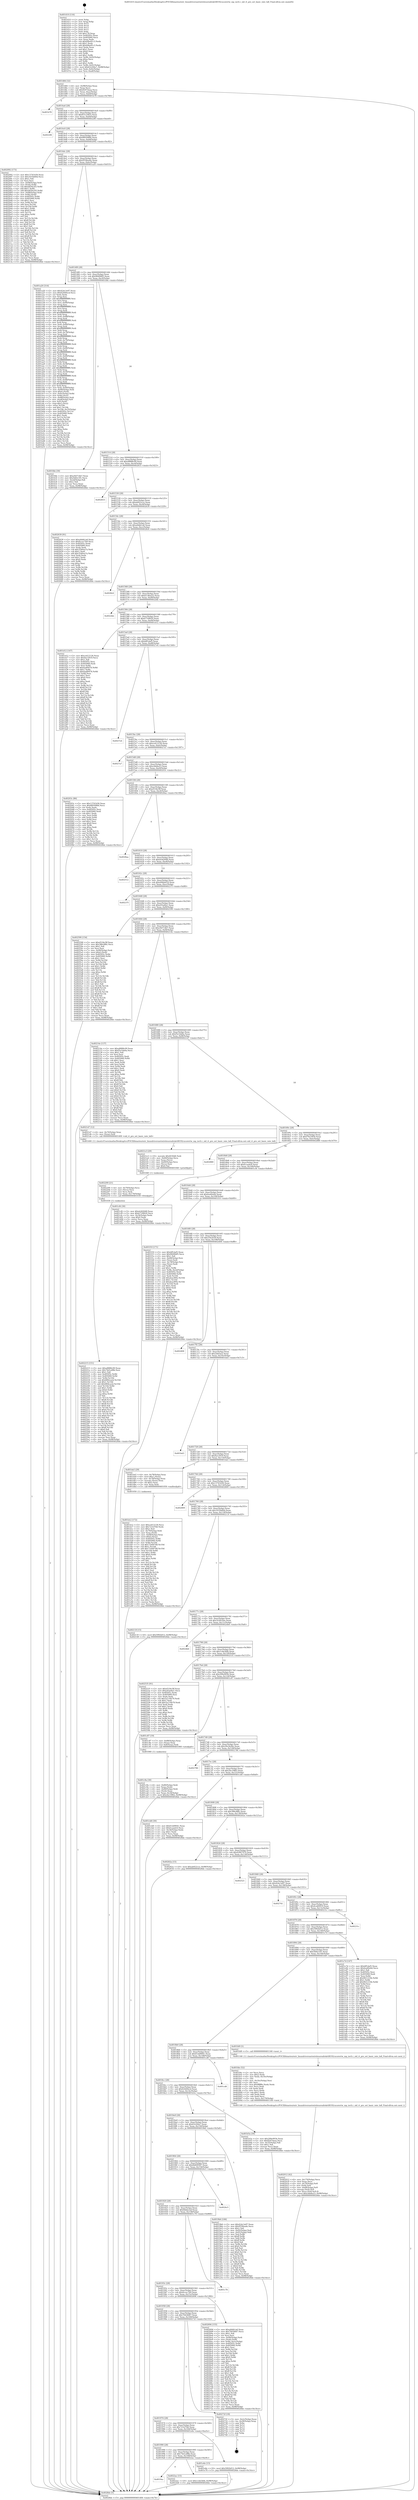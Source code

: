 digraph "0x401410" {
  label = "0x401410 (/mnt/c/Users/mathe/Desktop/tcc/POCII/binaries/extr_linuxdriversnetwirelessrealtekrtl8192cucorertw_mp_ioctl.c_oid_rt_pro_set_basic_rate_hdl_Final-ollvm.out::main(0))"
  labelloc = "t"
  node[shape=record]

  Entry [label="",width=0.3,height=0.3,shape=circle,fillcolor=black,style=filled]
  "0x401484" [label="{
     0x401484 [32]\l
     | [instrs]\l
     &nbsp;&nbsp;0x401484 \<+6\>: mov -0x98(%rbp),%eax\l
     &nbsp;&nbsp;0x40148a \<+2\>: mov %eax,%ecx\l
     &nbsp;&nbsp;0x40148c \<+6\>: sub $0x8207daaa,%ecx\l
     &nbsp;&nbsp;0x401492 \<+6\>: mov %eax,-0xac(%rbp)\l
     &nbsp;&nbsp;0x401498 \<+6\>: mov %ecx,-0xb0(%rbp)\l
     &nbsp;&nbsp;0x40149e \<+6\>: je 0000000000401b78 \<main+0x768\>\l
  }"]
  "0x401b78" [label="{
     0x401b78\l
  }", style=dashed]
  "0x4014a4" [label="{
     0x4014a4 [28]\l
     | [instrs]\l
     &nbsp;&nbsp;0x4014a4 \<+5\>: jmp 00000000004014a9 \<main+0x99\>\l
     &nbsp;&nbsp;0x4014a9 \<+6\>: mov -0xac(%rbp),%eax\l
     &nbsp;&nbsp;0x4014af \<+5\>: sub $0x83123825,%eax\l
     &nbsp;&nbsp;0x4014b4 \<+6\>: mov %eax,-0xb4(%rbp)\l
     &nbsp;&nbsp;0x4014ba \<+6\>: je 00000000004022f8 \<main+0xee8\>\l
  }"]
  Exit [label="",width=0.3,height=0.3,shape=circle,fillcolor=black,style=filled,peripheries=2]
  "0x4022f8" [label="{
     0x4022f8\l
  }", style=dashed]
  "0x4014c0" [label="{
     0x4014c0 [28]\l
     | [instrs]\l
     &nbsp;&nbsp;0x4014c0 \<+5\>: jmp 00000000004014c5 \<main+0xb5\>\l
     &nbsp;&nbsp;0x4014c5 \<+6\>: mov -0xac(%rbp),%eax\l
     &nbsp;&nbsp;0x4014cb \<+5\>: sub $0x8f050884,%eax\l
     &nbsp;&nbsp;0x4014d0 \<+6\>: mov %eax,-0xb8(%rbp)\l
     &nbsp;&nbsp;0x4014d6 \<+6\>: je 0000000000402092 \<main+0xc82\>\l
  }"]
  "0x4019ac" [label="{
     0x4019ac\l
  }", style=dashed]
  "0x402092" [label="{
     0x402092 [173]\l
     | [instrs]\l
     &nbsp;&nbsp;0x402092 \<+5\>: mov $0x13741b56,%eax\l
     &nbsp;&nbsp;0x402097 \<+5\>: mov $0x1635b60d,%ecx\l
     &nbsp;&nbsp;0x40209c \<+2\>: mov $0x1,%dl\l
     &nbsp;&nbsp;0x40209e \<+2\>: xor %esi,%esi\l
     &nbsp;&nbsp;0x4020a0 \<+4\>: mov -0x68(%rbp),%rdi\l
     &nbsp;&nbsp;0x4020a4 \<+3\>: mov (%rdi),%r8d\l
     &nbsp;&nbsp;0x4020a7 \<+7\>: sub $0xd450a3f3,%r8d\l
     &nbsp;&nbsp;0x4020ae \<+4\>: add $0x1,%r8d\l
     &nbsp;&nbsp;0x4020b2 \<+7\>: add $0xd450a3f3,%r8d\l
     &nbsp;&nbsp;0x4020b9 \<+4\>: mov -0x68(%rbp),%rdi\l
     &nbsp;&nbsp;0x4020bd \<+3\>: mov %r8d,(%rdi)\l
     &nbsp;&nbsp;0x4020c0 \<+8\>: mov 0x40505c,%r8d\l
     &nbsp;&nbsp;0x4020c8 \<+8\>: mov 0x405060,%r9d\l
     &nbsp;&nbsp;0x4020d0 \<+3\>: sub $0x1,%esi\l
     &nbsp;&nbsp;0x4020d3 \<+3\>: mov %r8d,%r10d\l
     &nbsp;&nbsp;0x4020d6 \<+3\>: add %esi,%r10d\l
     &nbsp;&nbsp;0x4020d9 \<+4\>: imul %r10d,%r8d\l
     &nbsp;&nbsp;0x4020dd \<+4\>: and $0x1,%r8d\l
     &nbsp;&nbsp;0x4020e1 \<+4\>: cmp $0x0,%r8d\l
     &nbsp;&nbsp;0x4020e5 \<+4\>: sete %r11b\l
     &nbsp;&nbsp;0x4020e9 \<+4\>: cmp $0xa,%r9d\l
     &nbsp;&nbsp;0x4020ed \<+3\>: setl %bl\l
     &nbsp;&nbsp;0x4020f0 \<+3\>: mov %r11b,%r14b\l
     &nbsp;&nbsp;0x4020f3 \<+4\>: xor $0xff,%r14b\l
     &nbsp;&nbsp;0x4020f7 \<+3\>: mov %bl,%r15b\l
     &nbsp;&nbsp;0x4020fa \<+4\>: xor $0xff,%r15b\l
     &nbsp;&nbsp;0x4020fe \<+3\>: xor $0x1,%dl\l
     &nbsp;&nbsp;0x402101 \<+3\>: mov %r14b,%r12b\l
     &nbsp;&nbsp;0x402104 \<+4\>: and $0xff,%r12b\l
     &nbsp;&nbsp;0x402108 \<+3\>: and %dl,%r11b\l
     &nbsp;&nbsp;0x40210b \<+3\>: mov %r15b,%r13b\l
     &nbsp;&nbsp;0x40210e \<+4\>: and $0xff,%r13b\l
     &nbsp;&nbsp;0x402112 \<+2\>: and %dl,%bl\l
     &nbsp;&nbsp;0x402114 \<+3\>: or %r11b,%r12b\l
     &nbsp;&nbsp;0x402117 \<+3\>: or %bl,%r13b\l
     &nbsp;&nbsp;0x40211a \<+3\>: xor %r13b,%r12b\l
     &nbsp;&nbsp;0x40211d \<+3\>: or %r15b,%r14b\l
     &nbsp;&nbsp;0x402120 \<+4\>: xor $0xff,%r14b\l
     &nbsp;&nbsp;0x402124 \<+3\>: or $0x1,%dl\l
     &nbsp;&nbsp;0x402127 \<+3\>: and %dl,%r14b\l
     &nbsp;&nbsp;0x40212a \<+3\>: or %r14b,%r12b\l
     &nbsp;&nbsp;0x40212d \<+4\>: test $0x1,%r12b\l
     &nbsp;&nbsp;0x402131 \<+3\>: cmovne %ecx,%eax\l
     &nbsp;&nbsp;0x402134 \<+6\>: mov %eax,-0x98(%rbp)\l
     &nbsp;&nbsp;0x40213a \<+5\>: jmp 00000000004028de \<main+0x14ce\>\l
  }"]
  "0x4014dc" [label="{
     0x4014dc [28]\l
     | [instrs]\l
     &nbsp;&nbsp;0x4014dc \<+5\>: jmp 00000000004014e1 \<main+0xd1\>\l
     &nbsp;&nbsp;0x4014e1 \<+6\>: mov -0xac(%rbp),%eax\l
     &nbsp;&nbsp;0x4014e7 \<+5\>: sub $0x9558ea4e,%eax\l
     &nbsp;&nbsp;0x4014ec \<+6\>: mov %eax,-0xbc(%rbp)\l
     &nbsp;&nbsp;0x4014f2 \<+6\>: je 0000000000401a20 \<main+0x610\>\l
  }"]
  "0x4022ac" [label="{
     0x4022ac [15]\l
     | [instrs]\l
     &nbsp;&nbsp;0x4022ac \<+10\>: movl $0x1cbb3bfb,-0x98(%rbp)\l
     &nbsp;&nbsp;0x4022b6 \<+5\>: jmp 00000000004028de \<main+0x14ce\>\l
  }"]
  "0x401a20" [label="{
     0x401a20 [314]\l
     | [instrs]\l
     &nbsp;&nbsp;0x401a20 \<+5\>: mov $0x42dc3e87,%eax\l
     &nbsp;&nbsp;0x401a25 \<+5\>: mov $0x62449ecd,%ecx\l
     &nbsp;&nbsp;0x401a2a \<+2\>: xor %edx,%edx\l
     &nbsp;&nbsp;0x401a2c \<+3\>: mov %rsp,%rsi\l
     &nbsp;&nbsp;0x401a2f \<+4\>: add $0xfffffffffffffff0,%rsi\l
     &nbsp;&nbsp;0x401a33 \<+3\>: mov %rsi,%rsp\l
     &nbsp;&nbsp;0x401a36 \<+7\>: mov %rsi,-0x90(%rbp)\l
     &nbsp;&nbsp;0x401a3d \<+3\>: mov %rsp,%rsi\l
     &nbsp;&nbsp;0x401a40 \<+4\>: add $0xfffffffffffffff0,%rsi\l
     &nbsp;&nbsp;0x401a44 \<+3\>: mov %rsi,%rsp\l
     &nbsp;&nbsp;0x401a47 \<+3\>: mov %rsp,%rdi\l
     &nbsp;&nbsp;0x401a4a \<+4\>: add $0xfffffffffffffff0,%rdi\l
     &nbsp;&nbsp;0x401a4e \<+3\>: mov %rdi,%rsp\l
     &nbsp;&nbsp;0x401a51 \<+7\>: mov %rdi,-0x88(%rbp)\l
     &nbsp;&nbsp;0x401a58 \<+3\>: mov %rsp,%rdi\l
     &nbsp;&nbsp;0x401a5b \<+4\>: add $0xfffffffffffffff0,%rdi\l
     &nbsp;&nbsp;0x401a5f \<+3\>: mov %rdi,%rsp\l
     &nbsp;&nbsp;0x401a62 \<+4\>: mov %rdi,-0x80(%rbp)\l
     &nbsp;&nbsp;0x401a66 \<+3\>: mov %rsp,%rdi\l
     &nbsp;&nbsp;0x401a69 \<+4\>: add $0xfffffffffffffff0,%rdi\l
     &nbsp;&nbsp;0x401a6d \<+3\>: mov %rdi,%rsp\l
     &nbsp;&nbsp;0x401a70 \<+4\>: mov %rdi,-0x78(%rbp)\l
     &nbsp;&nbsp;0x401a74 \<+3\>: mov %rsp,%rdi\l
     &nbsp;&nbsp;0x401a77 \<+4\>: add $0xfffffffffffffff0,%rdi\l
     &nbsp;&nbsp;0x401a7b \<+3\>: mov %rdi,%rsp\l
     &nbsp;&nbsp;0x401a7e \<+4\>: mov %rdi,-0x70(%rbp)\l
     &nbsp;&nbsp;0x401a82 \<+3\>: mov %rsp,%rdi\l
     &nbsp;&nbsp;0x401a85 \<+4\>: add $0xfffffffffffffff0,%rdi\l
     &nbsp;&nbsp;0x401a89 \<+3\>: mov %rdi,%rsp\l
     &nbsp;&nbsp;0x401a8c \<+4\>: mov %rdi,-0x68(%rbp)\l
     &nbsp;&nbsp;0x401a90 \<+3\>: mov %rsp,%rdi\l
     &nbsp;&nbsp;0x401a93 \<+4\>: add $0xfffffffffffffff0,%rdi\l
     &nbsp;&nbsp;0x401a97 \<+3\>: mov %rdi,%rsp\l
     &nbsp;&nbsp;0x401a9a \<+4\>: mov %rdi,-0x60(%rbp)\l
     &nbsp;&nbsp;0x401a9e \<+3\>: mov %rsp,%rdi\l
     &nbsp;&nbsp;0x401aa1 \<+4\>: add $0xfffffffffffffff0,%rdi\l
     &nbsp;&nbsp;0x401aa5 \<+3\>: mov %rdi,%rsp\l
     &nbsp;&nbsp;0x401aa8 \<+4\>: mov %rdi,-0x58(%rbp)\l
     &nbsp;&nbsp;0x401aac \<+3\>: mov %rsp,%rdi\l
     &nbsp;&nbsp;0x401aaf \<+4\>: add $0xfffffffffffffff0,%rdi\l
     &nbsp;&nbsp;0x401ab3 \<+3\>: mov %rdi,%rsp\l
     &nbsp;&nbsp;0x401ab6 \<+4\>: mov %rdi,-0x50(%rbp)\l
     &nbsp;&nbsp;0x401aba \<+3\>: mov %rsp,%rdi\l
     &nbsp;&nbsp;0x401abd \<+4\>: add $0xfffffffffffffff0,%rdi\l
     &nbsp;&nbsp;0x401ac1 \<+3\>: mov %rdi,%rsp\l
     &nbsp;&nbsp;0x401ac4 \<+4\>: mov %rdi,-0x48(%rbp)\l
     &nbsp;&nbsp;0x401ac8 \<+3\>: mov %rsp,%rdi\l
     &nbsp;&nbsp;0x401acb \<+4\>: add $0xfffffffffffffff0,%rdi\l
     &nbsp;&nbsp;0x401acf \<+3\>: mov %rdi,%rsp\l
     &nbsp;&nbsp;0x401ad2 \<+4\>: mov %rdi,-0x40(%rbp)\l
     &nbsp;&nbsp;0x401ad6 \<+7\>: mov -0x90(%rbp),%rdi\l
     &nbsp;&nbsp;0x401add \<+6\>: movl $0x0,(%rdi)\l
     &nbsp;&nbsp;0x401ae3 \<+7\>: mov -0x9c(%rbp),%r8d\l
     &nbsp;&nbsp;0x401aea \<+3\>: mov %r8d,(%rsi)\l
     &nbsp;&nbsp;0x401aed \<+7\>: mov -0x88(%rbp),%rdi\l
     &nbsp;&nbsp;0x401af4 \<+7\>: mov -0xa8(%rbp),%r9\l
     &nbsp;&nbsp;0x401afb \<+3\>: mov %r9,(%rdi)\l
     &nbsp;&nbsp;0x401afe \<+3\>: cmpl $0x2,(%rsi)\l
     &nbsp;&nbsp;0x401b01 \<+4\>: setne %r10b\l
     &nbsp;&nbsp;0x401b05 \<+4\>: and $0x1,%r10b\l
     &nbsp;&nbsp;0x401b09 \<+4\>: mov %r10b,-0x35(%rbp)\l
     &nbsp;&nbsp;0x401b0d \<+8\>: mov 0x40505c,%r11d\l
     &nbsp;&nbsp;0x401b15 \<+7\>: mov 0x405060,%ebx\l
     &nbsp;&nbsp;0x401b1c \<+3\>: sub $0x1,%edx\l
     &nbsp;&nbsp;0x401b1f \<+3\>: mov %r11d,%r14d\l
     &nbsp;&nbsp;0x401b22 \<+3\>: add %edx,%r14d\l
     &nbsp;&nbsp;0x401b25 \<+4\>: imul %r14d,%r11d\l
     &nbsp;&nbsp;0x401b29 \<+4\>: and $0x1,%r11d\l
     &nbsp;&nbsp;0x401b2d \<+4\>: cmp $0x0,%r11d\l
     &nbsp;&nbsp;0x401b31 \<+4\>: sete %r10b\l
     &nbsp;&nbsp;0x401b35 \<+3\>: cmp $0xa,%ebx\l
     &nbsp;&nbsp;0x401b38 \<+4\>: setl %r15b\l
     &nbsp;&nbsp;0x401b3c \<+3\>: mov %r10b,%r12b\l
     &nbsp;&nbsp;0x401b3f \<+3\>: and %r15b,%r12b\l
     &nbsp;&nbsp;0x401b42 \<+3\>: xor %r15b,%r10b\l
     &nbsp;&nbsp;0x401b45 \<+3\>: or %r10b,%r12b\l
     &nbsp;&nbsp;0x401b48 \<+4\>: test $0x1,%r12b\l
     &nbsp;&nbsp;0x401b4c \<+3\>: cmovne %ecx,%eax\l
     &nbsp;&nbsp;0x401b4f \<+6\>: mov %eax,-0x98(%rbp)\l
     &nbsp;&nbsp;0x401b55 \<+5\>: jmp 00000000004028de \<main+0x14ce\>\l
  }"]
  "0x4014f8" [label="{
     0x4014f8 [28]\l
     | [instrs]\l
     &nbsp;&nbsp;0x4014f8 \<+5\>: jmp 00000000004014fd \<main+0xed\>\l
     &nbsp;&nbsp;0x4014fd \<+6\>: mov -0xac(%rbp),%eax\l
     &nbsp;&nbsp;0x401503 \<+5\>: sub $0x9649fdf5,%eax\l
     &nbsp;&nbsp;0x401508 \<+6\>: mov %eax,-0xc0(%rbp)\l
     &nbsp;&nbsp;0x40150e \<+6\>: je 0000000000401fbb \<main+0xbab\>\l
  }"]
  "0x402215" [label="{
     0x402215 [151]\l
     | [instrs]\l
     &nbsp;&nbsp;0x402215 \<+5\>: mov $0xa8888c09,%eax\l
     &nbsp;&nbsp;0x40221a \<+5\>: mov $0x74d1a98b,%esi\l
     &nbsp;&nbsp;0x40221f \<+2\>: mov $0x1,%dl\l
     &nbsp;&nbsp;0x402221 \<+8\>: mov 0x40505c,%r8d\l
     &nbsp;&nbsp;0x402229 \<+8\>: mov 0x405060,%r9d\l
     &nbsp;&nbsp;0x402231 \<+3\>: mov %r8d,%r10d\l
     &nbsp;&nbsp;0x402234 \<+7\>: sub $0x6f64ca2d,%r10d\l
     &nbsp;&nbsp;0x40223b \<+4\>: sub $0x1,%r10d\l
     &nbsp;&nbsp;0x40223f \<+7\>: add $0x6f64ca2d,%r10d\l
     &nbsp;&nbsp;0x402246 \<+4\>: imul %r10d,%r8d\l
     &nbsp;&nbsp;0x40224a \<+4\>: and $0x1,%r8d\l
     &nbsp;&nbsp;0x40224e \<+4\>: cmp $0x0,%r8d\l
     &nbsp;&nbsp;0x402252 \<+4\>: sete %r11b\l
     &nbsp;&nbsp;0x402256 \<+4\>: cmp $0xa,%r9d\l
     &nbsp;&nbsp;0x40225a \<+3\>: setl %bl\l
     &nbsp;&nbsp;0x40225d \<+3\>: mov %r11b,%r14b\l
     &nbsp;&nbsp;0x402260 \<+4\>: xor $0xff,%r14b\l
     &nbsp;&nbsp;0x402264 \<+3\>: mov %bl,%r15b\l
     &nbsp;&nbsp;0x402267 \<+4\>: xor $0xff,%r15b\l
     &nbsp;&nbsp;0x40226b \<+3\>: xor $0x0,%dl\l
     &nbsp;&nbsp;0x40226e \<+3\>: mov %r14b,%r12b\l
     &nbsp;&nbsp;0x402271 \<+4\>: and $0x0,%r12b\l
     &nbsp;&nbsp;0x402275 \<+3\>: and %dl,%r11b\l
     &nbsp;&nbsp;0x402278 \<+3\>: mov %r15b,%r13b\l
     &nbsp;&nbsp;0x40227b \<+4\>: and $0x0,%r13b\l
     &nbsp;&nbsp;0x40227f \<+2\>: and %dl,%bl\l
     &nbsp;&nbsp;0x402281 \<+3\>: or %r11b,%r12b\l
     &nbsp;&nbsp;0x402284 \<+3\>: or %bl,%r13b\l
     &nbsp;&nbsp;0x402287 \<+3\>: xor %r13b,%r12b\l
     &nbsp;&nbsp;0x40228a \<+3\>: or %r15b,%r14b\l
     &nbsp;&nbsp;0x40228d \<+4\>: xor $0xff,%r14b\l
     &nbsp;&nbsp;0x402291 \<+3\>: or $0x0,%dl\l
     &nbsp;&nbsp;0x402294 \<+3\>: and %dl,%r14b\l
     &nbsp;&nbsp;0x402297 \<+3\>: or %r14b,%r12b\l
     &nbsp;&nbsp;0x40229a \<+4\>: test $0x1,%r12b\l
     &nbsp;&nbsp;0x40229e \<+3\>: cmovne %esi,%eax\l
     &nbsp;&nbsp;0x4022a1 \<+6\>: mov %eax,-0x98(%rbp)\l
     &nbsp;&nbsp;0x4022a7 \<+5\>: jmp 00000000004028de \<main+0x14ce\>\l
  }"]
  "0x401fbb" [label="{
     0x401fbb [30]\l
     | [instrs]\l
     &nbsp;&nbsp;0x401fbb \<+5\>: mov $0xe9d714b7,%eax\l
     &nbsp;&nbsp;0x401fc0 \<+5\>: mov $0x5b82c5f1,%ecx\l
     &nbsp;&nbsp;0x401fc5 \<+3\>: mov -0x2d(%rbp),%dl\l
     &nbsp;&nbsp;0x401fc8 \<+3\>: test $0x1,%dl\l
     &nbsp;&nbsp;0x401fcb \<+3\>: cmovne %ecx,%eax\l
     &nbsp;&nbsp;0x401fce \<+6\>: mov %eax,-0x98(%rbp)\l
     &nbsp;&nbsp;0x401fd4 \<+5\>: jmp 00000000004028de \<main+0x14ce\>\l
  }"]
  "0x401514" [label="{
     0x401514 [28]\l
     | [instrs]\l
     &nbsp;&nbsp;0x401514 \<+5\>: jmp 0000000000401519 \<main+0x109\>\l
     &nbsp;&nbsp;0x401519 \<+6\>: mov -0xac(%rbp),%eax\l
     &nbsp;&nbsp;0x40151f \<+5\>: sub $0xa8888c09,%eax\l
     &nbsp;&nbsp;0x401524 \<+6\>: mov %eax,-0xc4(%rbp)\l
     &nbsp;&nbsp;0x40152a \<+6\>: je 0000000000402833 \<main+0x1423\>\l
  }"]
  "0x402200" [label="{
     0x402200 [21]\l
     | [instrs]\l
     &nbsp;&nbsp;0x402200 \<+4\>: mov -0x70(%rbp),%rcx\l
     &nbsp;&nbsp;0x402204 \<+3\>: mov (%rcx),%rcx\l
     &nbsp;&nbsp;0x402207 \<+3\>: mov %rcx,%rdi\l
     &nbsp;&nbsp;0x40220a \<+6\>: mov %eax,-0x174(%rbp)\l
     &nbsp;&nbsp;0x402210 \<+5\>: call 0000000000401030 \<free@plt\>\l
     | [calls]\l
     &nbsp;&nbsp;0x401030 \{1\} (unknown)\l
  }"]
  "0x402833" [label="{
     0x402833\l
  }", style=dashed]
  "0x401530" [label="{
     0x401530 [28]\l
     | [instrs]\l
     &nbsp;&nbsp;0x401530 \<+5\>: jmp 0000000000401535 \<main+0x125\>\l
     &nbsp;&nbsp;0x401535 \<+6\>: mov -0xac(%rbp),%eax\l
     &nbsp;&nbsp;0x40153b \<+5\>: sub $0xab922cce,%eax\l
     &nbsp;&nbsp;0x401540 \<+6\>: mov %eax,-0xc8(%rbp)\l
     &nbsp;&nbsp;0x401546 \<+6\>: je 0000000000402639 \<main+0x1229\>\l
  }"]
  "0x4021e3" [label="{
     0x4021e3 [29]\l
     | [instrs]\l
     &nbsp;&nbsp;0x4021e3 \<+10\>: movabs $0x4030d6,%rdi\l
     &nbsp;&nbsp;0x4021ed \<+4\>: mov -0x60(%rbp),%rcx\l
     &nbsp;&nbsp;0x4021f1 \<+2\>: mov %eax,(%rcx)\l
     &nbsp;&nbsp;0x4021f3 \<+4\>: mov -0x60(%rbp),%rcx\l
     &nbsp;&nbsp;0x4021f7 \<+2\>: mov (%rcx),%esi\l
     &nbsp;&nbsp;0x4021f9 \<+2\>: mov $0x0,%al\l
     &nbsp;&nbsp;0x4021fb \<+5\>: call 0000000000401040 \<printf@plt\>\l
     | [calls]\l
     &nbsp;&nbsp;0x401040 \{1\} (unknown)\l
  }"]
  "0x402639" [label="{
     0x402639 [91]\l
     | [instrs]\l
     &nbsp;&nbsp;0x402639 \<+5\>: mov $0xafddb1a6,%eax\l
     &nbsp;&nbsp;0x40263e \<+5\>: mov $0x6ccec7b9,%ecx\l
     &nbsp;&nbsp;0x402643 \<+7\>: mov 0x40505c,%edx\l
     &nbsp;&nbsp;0x40264a \<+7\>: mov 0x405060,%esi\l
     &nbsp;&nbsp;0x402651 \<+2\>: mov %edx,%edi\l
     &nbsp;&nbsp;0x402653 \<+6\>: sub $0x3540ea7a,%edi\l
     &nbsp;&nbsp;0x402659 \<+3\>: sub $0x1,%edi\l
     &nbsp;&nbsp;0x40265c \<+6\>: add $0x3540ea7a,%edi\l
     &nbsp;&nbsp;0x402662 \<+3\>: imul %edi,%edx\l
     &nbsp;&nbsp;0x402665 \<+3\>: and $0x1,%edx\l
     &nbsp;&nbsp;0x402668 \<+3\>: cmp $0x0,%edx\l
     &nbsp;&nbsp;0x40266b \<+4\>: sete %r8b\l
     &nbsp;&nbsp;0x40266f \<+3\>: cmp $0xa,%esi\l
     &nbsp;&nbsp;0x402672 \<+4\>: setl %r9b\l
     &nbsp;&nbsp;0x402676 \<+3\>: mov %r8b,%r10b\l
     &nbsp;&nbsp;0x402679 \<+3\>: and %r9b,%r10b\l
     &nbsp;&nbsp;0x40267c \<+3\>: xor %r9b,%r8b\l
     &nbsp;&nbsp;0x40267f \<+3\>: or %r8b,%r10b\l
     &nbsp;&nbsp;0x402682 \<+4\>: test $0x1,%r10b\l
     &nbsp;&nbsp;0x402686 \<+3\>: cmovne %ecx,%eax\l
     &nbsp;&nbsp;0x402689 \<+6\>: mov %eax,-0x98(%rbp)\l
     &nbsp;&nbsp;0x40268f \<+5\>: jmp 00000000004028de \<main+0x14ce\>\l
  }"]
  "0x40154c" [label="{
     0x40154c [28]\l
     | [instrs]\l
     &nbsp;&nbsp;0x40154c \<+5\>: jmp 0000000000401551 \<main+0x141\>\l
     &nbsp;&nbsp;0x401551 \<+6\>: mov -0xac(%rbp),%eax\l
     &nbsp;&nbsp;0x401557 \<+5\>: sub $0xafddb1a6,%eax\l
     &nbsp;&nbsp;0x40155c \<+6\>: mov %eax,-0xcc(%rbp)\l
     &nbsp;&nbsp;0x401562 \<+6\>: je 00000000004028c6 \<main+0x14b6\>\l
  }"]
  "0x402012" [label="{
     0x402012 [42]\l
     | [instrs]\l
     &nbsp;&nbsp;0x402012 \<+6\>: mov -0x170(%rbp),%ecx\l
     &nbsp;&nbsp;0x402018 \<+3\>: imul %eax,%ecx\l
     &nbsp;&nbsp;0x40201b \<+4\>: mov -0x70(%rbp),%r8\l
     &nbsp;&nbsp;0x40201f \<+3\>: mov (%r8),%r8\l
     &nbsp;&nbsp;0x402022 \<+4\>: mov -0x68(%rbp),%r9\l
     &nbsp;&nbsp;0x402026 \<+3\>: movslq (%r9),%r9\l
     &nbsp;&nbsp;0x402029 \<+4\>: mov %ecx,(%r8,%r9,4)\l
     &nbsp;&nbsp;0x40202d \<+10\>: movl $0xcfdd4a23,-0x98(%rbp)\l
     &nbsp;&nbsp;0x402037 \<+5\>: jmp 00000000004028de \<main+0x14ce\>\l
  }"]
  "0x4028c6" [label="{
     0x4028c6\l
  }", style=dashed]
  "0x401568" [label="{
     0x401568 [28]\l
     | [instrs]\l
     &nbsp;&nbsp;0x401568 \<+5\>: jmp 000000000040156d \<main+0x15d\>\l
     &nbsp;&nbsp;0x40156d \<+6\>: mov -0xac(%rbp),%eax\l
     &nbsp;&nbsp;0x401573 \<+5\>: sub $0xb138aa22,%eax\l
     &nbsp;&nbsp;0x401578 \<+6\>: mov %eax,-0xd0(%rbp)\l
     &nbsp;&nbsp;0x40157e \<+6\>: je 00000000004022bb \<main+0xeab\>\l
  }"]
  "0x401fde" [label="{
     0x401fde [52]\l
     | [instrs]\l
     &nbsp;&nbsp;0x401fde \<+2\>: xor %ecx,%ecx\l
     &nbsp;&nbsp;0x401fe0 \<+5\>: mov $0x2,%edx\l
     &nbsp;&nbsp;0x401fe5 \<+6\>: mov %edx,-0x16c(%rbp)\l
     &nbsp;&nbsp;0x401feb \<+1\>: cltd\l
     &nbsp;&nbsp;0x401fec \<+6\>: mov -0x16c(%rbp),%esi\l
     &nbsp;&nbsp;0x401ff2 \<+2\>: idiv %esi\l
     &nbsp;&nbsp;0x401ff4 \<+6\>: imul $0xfffffffe,%edx,%edx\l
     &nbsp;&nbsp;0x401ffa \<+2\>: mov %ecx,%edi\l
     &nbsp;&nbsp;0x401ffc \<+2\>: sub %edx,%edi\l
     &nbsp;&nbsp;0x401ffe \<+2\>: mov %ecx,%edx\l
     &nbsp;&nbsp;0x402000 \<+3\>: sub $0x1,%edx\l
     &nbsp;&nbsp;0x402003 \<+2\>: add %edx,%edi\l
     &nbsp;&nbsp;0x402005 \<+2\>: sub %edi,%ecx\l
     &nbsp;&nbsp;0x402007 \<+6\>: mov %ecx,-0x170(%rbp)\l
     &nbsp;&nbsp;0x40200d \<+5\>: call 0000000000401160 \<next_i\>\l
     | [calls]\l
     &nbsp;&nbsp;0x401160 \{1\} (/mnt/c/Users/mathe/Desktop/tcc/POCII/binaries/extr_linuxdriversnetwirelessrealtekrtl8192cucorertw_mp_ioctl.c_oid_rt_pro_set_basic_rate_hdl_Final-ollvm.out::next_i)\l
  }"]
  "0x4022bb" [label="{
     0x4022bb\l
  }", style=dashed]
  "0x401584" [label="{
     0x401584 [28]\l
     | [instrs]\l
     &nbsp;&nbsp;0x401584 \<+5\>: jmp 0000000000401589 \<main+0x179\>\l
     &nbsp;&nbsp;0x401589 \<+6\>: mov -0xac(%rbp),%eax\l
     &nbsp;&nbsp;0x40158f \<+5\>: sub $0xb716f620,%eax\l
     &nbsp;&nbsp;0x401594 \<+6\>: mov %eax,-0xd4(%rbp)\l
     &nbsp;&nbsp;0x40159a \<+6\>: je 0000000000401d12 \<main+0x902\>\l
  }"]
  "0x401990" [label="{
     0x401990 [28]\l
     | [instrs]\l
     &nbsp;&nbsp;0x401990 \<+5\>: jmp 0000000000401995 \<main+0x585\>\l
     &nbsp;&nbsp;0x401995 \<+6\>: mov -0xac(%rbp),%eax\l
     &nbsp;&nbsp;0x40199b \<+5\>: sub $0x74d1a98b,%eax\l
     &nbsp;&nbsp;0x4019a0 \<+6\>: mov %eax,-0x168(%rbp)\l
     &nbsp;&nbsp;0x4019a6 \<+6\>: je 00000000004022ac \<main+0xe9c\>\l
  }"]
  "0x401d12" [label="{
     0x401d12 [147]\l
     | [instrs]\l
     &nbsp;&nbsp;0x401d12 \<+5\>: mov $0xce412126,%eax\l
     &nbsp;&nbsp;0x401d17 \<+5\>: mov $0x9a12919,%ecx\l
     &nbsp;&nbsp;0x401d1c \<+2\>: mov $0x1,%dl\l
     &nbsp;&nbsp;0x401d1e \<+7\>: mov 0x40505c,%esi\l
     &nbsp;&nbsp;0x401d25 \<+7\>: mov 0x405060,%edi\l
     &nbsp;&nbsp;0x401d2c \<+3\>: mov %esi,%r8d\l
     &nbsp;&nbsp;0x401d2f \<+7\>: add $0xfaa80476,%r8d\l
     &nbsp;&nbsp;0x401d36 \<+4\>: sub $0x1,%r8d\l
     &nbsp;&nbsp;0x401d3a \<+7\>: sub $0xfaa80476,%r8d\l
     &nbsp;&nbsp;0x401d41 \<+4\>: imul %r8d,%esi\l
     &nbsp;&nbsp;0x401d45 \<+3\>: and $0x1,%esi\l
     &nbsp;&nbsp;0x401d48 \<+3\>: cmp $0x0,%esi\l
     &nbsp;&nbsp;0x401d4b \<+4\>: sete %r9b\l
     &nbsp;&nbsp;0x401d4f \<+3\>: cmp $0xa,%edi\l
     &nbsp;&nbsp;0x401d52 \<+4\>: setl %r10b\l
     &nbsp;&nbsp;0x401d56 \<+3\>: mov %r9b,%r11b\l
     &nbsp;&nbsp;0x401d59 \<+4\>: xor $0xff,%r11b\l
     &nbsp;&nbsp;0x401d5d \<+3\>: mov %r10b,%bl\l
     &nbsp;&nbsp;0x401d60 \<+3\>: xor $0xff,%bl\l
     &nbsp;&nbsp;0x401d63 \<+3\>: xor $0x1,%dl\l
     &nbsp;&nbsp;0x401d66 \<+3\>: mov %r11b,%r14b\l
     &nbsp;&nbsp;0x401d69 \<+4\>: and $0xff,%r14b\l
     &nbsp;&nbsp;0x401d6d \<+3\>: and %dl,%r9b\l
     &nbsp;&nbsp;0x401d70 \<+3\>: mov %bl,%r15b\l
     &nbsp;&nbsp;0x401d73 \<+4\>: and $0xff,%r15b\l
     &nbsp;&nbsp;0x401d77 \<+3\>: and %dl,%r10b\l
     &nbsp;&nbsp;0x401d7a \<+3\>: or %r9b,%r14b\l
     &nbsp;&nbsp;0x401d7d \<+3\>: or %r10b,%r15b\l
     &nbsp;&nbsp;0x401d80 \<+3\>: xor %r15b,%r14b\l
     &nbsp;&nbsp;0x401d83 \<+3\>: or %bl,%r11b\l
     &nbsp;&nbsp;0x401d86 \<+4\>: xor $0xff,%r11b\l
     &nbsp;&nbsp;0x401d8a \<+3\>: or $0x1,%dl\l
     &nbsp;&nbsp;0x401d8d \<+3\>: and %dl,%r11b\l
     &nbsp;&nbsp;0x401d90 \<+3\>: or %r11b,%r14b\l
     &nbsp;&nbsp;0x401d93 \<+4\>: test $0x1,%r14b\l
     &nbsp;&nbsp;0x401d97 \<+3\>: cmovne %ecx,%eax\l
     &nbsp;&nbsp;0x401d9a \<+6\>: mov %eax,-0x98(%rbp)\l
     &nbsp;&nbsp;0x401da0 \<+5\>: jmp 00000000004028de \<main+0x14ce\>\l
  }"]
  "0x4015a0" [label="{
     0x4015a0 [28]\l
     | [instrs]\l
     &nbsp;&nbsp;0x4015a0 \<+5\>: jmp 00000000004015a5 \<main+0x195\>\l
     &nbsp;&nbsp;0x4015a5 \<+6\>: mov -0xac(%rbp),%eax\l
     &nbsp;&nbsp;0x4015ab \<+5\>: sub $0xbff1daf5,%eax\l
     &nbsp;&nbsp;0x4015b0 \<+6\>: mov %eax,-0xd8(%rbp)\l
     &nbsp;&nbsp;0x4015b6 \<+6\>: je 00000000004027e4 \<main+0x13d4\>\l
  }"]
  "0x401e6e" [label="{
     0x401e6e [15]\l
     | [instrs]\l
     &nbsp;&nbsp;0x401e6e \<+10\>: movl $0x5992bf12,-0x98(%rbp)\l
     &nbsp;&nbsp;0x401e78 \<+5\>: jmp 00000000004028de \<main+0x14ce\>\l
  }"]
  "0x4027e4" [label="{
     0x4027e4\l
  }", style=dashed]
  "0x4015bc" [label="{
     0x4015bc [28]\l
     | [instrs]\l
     &nbsp;&nbsp;0x4015bc \<+5\>: jmp 00000000004015c1 \<main+0x1b1\>\l
     &nbsp;&nbsp;0x4015c1 \<+6\>: mov -0xac(%rbp),%eax\l
     &nbsp;&nbsp;0x4015c7 \<+5\>: sub $0xce412126,%eax\l
     &nbsp;&nbsp;0x4015cc \<+6\>: mov %eax,-0xdc(%rbp)\l
     &nbsp;&nbsp;0x4015d2 \<+6\>: je 00000000004027a7 \<main+0x1397\>\l
  }"]
  "0x401974" [label="{
     0x401974 [28]\l
     | [instrs]\l
     &nbsp;&nbsp;0x401974 \<+5\>: jmp 0000000000401979 \<main+0x569\>\l
     &nbsp;&nbsp;0x401979 \<+6\>: mov -0xac(%rbp),%eax\l
     &nbsp;&nbsp;0x40197f \<+5\>: sub $0x723cf7b6,%eax\l
     &nbsp;&nbsp;0x401984 \<+6\>: mov %eax,-0x164(%rbp)\l
     &nbsp;&nbsp;0x40198a \<+6\>: je 0000000000401e6e \<main+0xa5e\>\l
  }"]
  "0x4027a7" [label="{
     0x4027a7\l
  }", style=dashed]
  "0x4015d8" [label="{
     0x4015d8 [28]\l
     | [instrs]\l
     &nbsp;&nbsp;0x4015d8 \<+5\>: jmp 00000000004015dd \<main+0x1cd\>\l
     &nbsp;&nbsp;0x4015dd \<+6\>: mov -0xac(%rbp),%eax\l
     &nbsp;&nbsp;0x4015e3 \<+5\>: sub $0xcfdd4a23,%eax\l
     &nbsp;&nbsp;0x4015e8 \<+6\>: mov %eax,-0xe0(%rbp)\l
     &nbsp;&nbsp;0x4015ee \<+6\>: je 000000000040203c \<main+0xc2c\>\l
  }"]
  "0x40272f" [label="{
     0x40272f [18]\l
     | [instrs]\l
     &nbsp;&nbsp;0x40272f \<+3\>: mov -0x2c(%rbp),%eax\l
     &nbsp;&nbsp;0x402732 \<+4\>: lea -0x28(%rbp),%rsp\l
     &nbsp;&nbsp;0x402736 \<+1\>: pop %rbx\l
     &nbsp;&nbsp;0x402737 \<+2\>: pop %r12\l
     &nbsp;&nbsp;0x402739 \<+2\>: pop %r13\l
     &nbsp;&nbsp;0x40273b \<+2\>: pop %r14\l
     &nbsp;&nbsp;0x40273d \<+2\>: pop %r15\l
     &nbsp;&nbsp;0x40273f \<+1\>: pop %rbp\l
     &nbsp;&nbsp;0x402740 \<+1\>: ret\l
  }"]
  "0x40203c" [label="{
     0x40203c [86]\l
     | [instrs]\l
     &nbsp;&nbsp;0x40203c \<+5\>: mov $0x13741b56,%eax\l
     &nbsp;&nbsp;0x402041 \<+5\>: mov $0x8f050884,%ecx\l
     &nbsp;&nbsp;0x402046 \<+2\>: xor %edx,%edx\l
     &nbsp;&nbsp;0x402048 \<+7\>: mov 0x40505c,%esi\l
     &nbsp;&nbsp;0x40204f \<+7\>: mov 0x405060,%edi\l
     &nbsp;&nbsp;0x402056 \<+3\>: sub $0x1,%edx\l
     &nbsp;&nbsp;0x402059 \<+3\>: mov %esi,%r8d\l
     &nbsp;&nbsp;0x40205c \<+3\>: add %edx,%r8d\l
     &nbsp;&nbsp;0x40205f \<+4\>: imul %r8d,%esi\l
     &nbsp;&nbsp;0x402063 \<+3\>: and $0x1,%esi\l
     &nbsp;&nbsp;0x402066 \<+3\>: cmp $0x0,%esi\l
     &nbsp;&nbsp;0x402069 \<+4\>: sete %r9b\l
     &nbsp;&nbsp;0x40206d \<+3\>: cmp $0xa,%edi\l
     &nbsp;&nbsp;0x402070 \<+4\>: setl %r10b\l
     &nbsp;&nbsp;0x402074 \<+3\>: mov %r9b,%r11b\l
     &nbsp;&nbsp;0x402077 \<+3\>: and %r10b,%r11b\l
     &nbsp;&nbsp;0x40207a \<+3\>: xor %r10b,%r9b\l
     &nbsp;&nbsp;0x40207d \<+3\>: or %r9b,%r11b\l
     &nbsp;&nbsp;0x402080 \<+4\>: test $0x1,%r11b\l
     &nbsp;&nbsp;0x402084 \<+3\>: cmovne %ecx,%eax\l
     &nbsp;&nbsp;0x402087 \<+6\>: mov %eax,-0x98(%rbp)\l
     &nbsp;&nbsp;0x40208d \<+5\>: jmp 00000000004028de \<main+0x14ce\>\l
  }"]
  "0x4015f4" [label="{
     0x4015f4 [28]\l
     | [instrs]\l
     &nbsp;&nbsp;0x4015f4 \<+5\>: jmp 00000000004015f9 \<main+0x1e9\>\l
     &nbsp;&nbsp;0x4015f9 \<+6\>: mov -0xac(%rbp),%eax\l
     &nbsp;&nbsp;0x4015ff \<+5\>: sub $0xd518e5ff,%eax\l
     &nbsp;&nbsp;0x401604 \<+6\>: mov %eax,-0xe4(%rbp)\l
     &nbsp;&nbsp;0x40160a \<+6\>: je 00000000004028aa \<main+0x149a\>\l
  }"]
  "0x401958" [label="{
     0x401958 [28]\l
     | [instrs]\l
     &nbsp;&nbsp;0x401958 \<+5\>: jmp 000000000040195d \<main+0x54d\>\l
     &nbsp;&nbsp;0x40195d \<+6\>: mov -0xac(%rbp),%eax\l
     &nbsp;&nbsp;0x401963 \<+5\>: sub $0x70436f47,%eax\l
     &nbsp;&nbsp;0x401968 \<+6\>: mov %eax,-0x160(%rbp)\l
     &nbsp;&nbsp;0x40196e \<+6\>: je 000000000040272f \<main+0x131f\>\l
  }"]
  "0x4028aa" [label="{
     0x4028aa\l
  }", style=dashed]
  "0x401610" [label="{
     0x401610 [28]\l
     | [instrs]\l
     &nbsp;&nbsp;0x401610 \<+5\>: jmp 0000000000401615 \<main+0x205\>\l
     &nbsp;&nbsp;0x401615 \<+6\>: mov -0xac(%rbp),%eax\l
     &nbsp;&nbsp;0x40161b \<+5\>: sub $0xdcfd2648,%eax\l
     &nbsp;&nbsp;0x401620 \<+6\>: mov %eax,-0xe8(%rbp)\l
     &nbsp;&nbsp;0x401626 \<+6\>: je 0000000000402512 \<main+0x1102\>\l
  }"]
  "0x402694" [label="{
     0x402694 [155]\l
     | [instrs]\l
     &nbsp;&nbsp;0x402694 \<+5\>: mov $0xafddb1a6,%eax\l
     &nbsp;&nbsp;0x402699 \<+5\>: mov $0x70436f47,%ecx\l
     &nbsp;&nbsp;0x40269e \<+2\>: mov $0x1,%dl\l
     &nbsp;&nbsp;0x4026a0 \<+2\>: xor %esi,%esi\l
     &nbsp;&nbsp;0x4026a2 \<+7\>: mov -0x90(%rbp),%rdi\l
     &nbsp;&nbsp;0x4026a9 \<+3\>: mov (%rdi),%r8d\l
     &nbsp;&nbsp;0x4026ac \<+4\>: mov %r8d,-0x2c(%rbp)\l
     &nbsp;&nbsp;0x4026b0 \<+8\>: mov 0x40505c,%r8d\l
     &nbsp;&nbsp;0x4026b8 \<+8\>: mov 0x405060,%r9d\l
     &nbsp;&nbsp;0x4026c0 \<+3\>: sub $0x1,%esi\l
     &nbsp;&nbsp;0x4026c3 \<+3\>: mov %r8d,%r10d\l
     &nbsp;&nbsp;0x4026c6 \<+3\>: add %esi,%r10d\l
     &nbsp;&nbsp;0x4026c9 \<+4\>: imul %r10d,%r8d\l
     &nbsp;&nbsp;0x4026cd \<+4\>: and $0x1,%r8d\l
     &nbsp;&nbsp;0x4026d1 \<+4\>: cmp $0x0,%r8d\l
     &nbsp;&nbsp;0x4026d5 \<+4\>: sete %r11b\l
     &nbsp;&nbsp;0x4026d9 \<+4\>: cmp $0xa,%r9d\l
     &nbsp;&nbsp;0x4026dd \<+3\>: setl %bl\l
     &nbsp;&nbsp;0x4026e0 \<+3\>: mov %r11b,%r14b\l
     &nbsp;&nbsp;0x4026e3 \<+4\>: xor $0xff,%r14b\l
     &nbsp;&nbsp;0x4026e7 \<+3\>: mov %bl,%r15b\l
     &nbsp;&nbsp;0x4026ea \<+4\>: xor $0xff,%r15b\l
     &nbsp;&nbsp;0x4026ee \<+3\>: xor $0x1,%dl\l
     &nbsp;&nbsp;0x4026f1 \<+3\>: mov %r14b,%r12b\l
     &nbsp;&nbsp;0x4026f4 \<+4\>: and $0xff,%r12b\l
     &nbsp;&nbsp;0x4026f8 \<+3\>: and %dl,%r11b\l
     &nbsp;&nbsp;0x4026fb \<+3\>: mov %r15b,%r13b\l
     &nbsp;&nbsp;0x4026fe \<+4\>: and $0xff,%r13b\l
     &nbsp;&nbsp;0x402702 \<+2\>: and %dl,%bl\l
     &nbsp;&nbsp;0x402704 \<+3\>: or %r11b,%r12b\l
     &nbsp;&nbsp;0x402707 \<+3\>: or %bl,%r13b\l
     &nbsp;&nbsp;0x40270a \<+3\>: xor %r13b,%r12b\l
     &nbsp;&nbsp;0x40270d \<+3\>: or %r15b,%r14b\l
     &nbsp;&nbsp;0x402710 \<+4\>: xor $0xff,%r14b\l
     &nbsp;&nbsp;0x402714 \<+3\>: or $0x1,%dl\l
     &nbsp;&nbsp;0x402717 \<+3\>: and %dl,%r14b\l
     &nbsp;&nbsp;0x40271a \<+3\>: or %r14b,%r12b\l
     &nbsp;&nbsp;0x40271d \<+4\>: test $0x1,%r12b\l
     &nbsp;&nbsp;0x402721 \<+3\>: cmovne %ecx,%eax\l
     &nbsp;&nbsp;0x402724 \<+6\>: mov %eax,-0x98(%rbp)\l
     &nbsp;&nbsp;0x40272a \<+5\>: jmp 00000000004028de \<main+0x14ce\>\l
  }"]
  "0x402512" [label="{
     0x402512\l
  }", style=dashed]
  "0x40162c" [label="{
     0x40162c [28]\l
     | [instrs]\l
     &nbsp;&nbsp;0x40162c \<+5\>: jmp 0000000000401631 \<main+0x221\>\l
     &nbsp;&nbsp;0x401631 \<+6\>: mov -0xac(%rbp),%eax\l
     &nbsp;&nbsp;0x401637 \<+5\>: sub $0xe84bb418,%eax\l
     &nbsp;&nbsp;0x40163c \<+6\>: mov %eax,-0xec(%rbp)\l
     &nbsp;&nbsp;0x401642 \<+6\>: je 000000000040237f \<main+0xf6f\>\l
  }"]
  "0x40193c" [label="{
     0x40193c [28]\l
     | [instrs]\l
     &nbsp;&nbsp;0x40193c \<+5\>: jmp 0000000000401941 \<main+0x531\>\l
     &nbsp;&nbsp;0x401941 \<+6\>: mov -0xac(%rbp),%eax\l
     &nbsp;&nbsp;0x401947 \<+5\>: sub $0x6ccec7b9,%eax\l
     &nbsp;&nbsp;0x40194c \<+6\>: mov %eax,-0x15c(%rbp)\l
     &nbsp;&nbsp;0x401952 \<+6\>: je 0000000000402694 \<main+0x1284\>\l
  }"]
  "0x40237f" [label="{
     0x40237f\l
  }", style=dashed]
  "0x401648" [label="{
     0x401648 [28]\l
     | [instrs]\l
     &nbsp;&nbsp;0x401648 \<+5\>: jmp 000000000040164d \<main+0x23d\>\l
     &nbsp;&nbsp;0x40164d \<+6\>: mov -0xac(%rbp),%eax\l
     &nbsp;&nbsp;0x401653 \<+5\>: sub $0xe93a4fa1,%eax\l
     &nbsp;&nbsp;0x401658 \<+6\>: mov %eax,-0xf0(%rbp)\l
     &nbsp;&nbsp;0x40165e \<+6\>: je 0000000000402590 \<main+0x1180\>\l
  }"]
  "0x401c78" [label="{
     0x401c78\l
  }", style=dashed]
  "0x402590" [label="{
     0x402590 [154]\l
     | [instrs]\l
     &nbsp;&nbsp;0x402590 \<+5\>: mov $0xd518e5ff,%eax\l
     &nbsp;&nbsp;0x402595 \<+5\>: mov $0x386c8f6c,%ecx\l
     &nbsp;&nbsp;0x40259a \<+2\>: mov $0x1,%dl\l
     &nbsp;&nbsp;0x40259c \<+2\>: xor %esi,%esi\l
     &nbsp;&nbsp;0x40259e \<+7\>: mov -0x90(%rbp),%rdi\l
     &nbsp;&nbsp;0x4025a5 \<+6\>: movl $0x0,(%rdi)\l
     &nbsp;&nbsp;0x4025ab \<+8\>: mov 0x40505c,%r8d\l
     &nbsp;&nbsp;0x4025b3 \<+8\>: mov 0x405060,%r9d\l
     &nbsp;&nbsp;0x4025bb \<+3\>: sub $0x1,%esi\l
     &nbsp;&nbsp;0x4025be \<+3\>: mov %r8d,%r10d\l
     &nbsp;&nbsp;0x4025c1 \<+3\>: add %esi,%r10d\l
     &nbsp;&nbsp;0x4025c4 \<+4\>: imul %r10d,%r8d\l
     &nbsp;&nbsp;0x4025c8 \<+4\>: and $0x1,%r8d\l
     &nbsp;&nbsp;0x4025cc \<+4\>: cmp $0x0,%r8d\l
     &nbsp;&nbsp;0x4025d0 \<+4\>: sete %r11b\l
     &nbsp;&nbsp;0x4025d4 \<+4\>: cmp $0xa,%r9d\l
     &nbsp;&nbsp;0x4025d8 \<+3\>: setl %bl\l
     &nbsp;&nbsp;0x4025db \<+3\>: mov %r11b,%r14b\l
     &nbsp;&nbsp;0x4025de \<+4\>: xor $0xff,%r14b\l
     &nbsp;&nbsp;0x4025e2 \<+3\>: mov %bl,%r15b\l
     &nbsp;&nbsp;0x4025e5 \<+4\>: xor $0xff,%r15b\l
     &nbsp;&nbsp;0x4025e9 \<+3\>: xor $0x1,%dl\l
     &nbsp;&nbsp;0x4025ec \<+3\>: mov %r14b,%r12b\l
     &nbsp;&nbsp;0x4025ef \<+4\>: and $0xff,%r12b\l
     &nbsp;&nbsp;0x4025f3 \<+3\>: and %dl,%r11b\l
     &nbsp;&nbsp;0x4025f6 \<+3\>: mov %r15b,%r13b\l
     &nbsp;&nbsp;0x4025f9 \<+4\>: and $0xff,%r13b\l
     &nbsp;&nbsp;0x4025fd \<+2\>: and %dl,%bl\l
     &nbsp;&nbsp;0x4025ff \<+3\>: or %r11b,%r12b\l
     &nbsp;&nbsp;0x402602 \<+3\>: or %bl,%r13b\l
     &nbsp;&nbsp;0x402605 \<+3\>: xor %r13b,%r12b\l
     &nbsp;&nbsp;0x402608 \<+3\>: or %r15b,%r14b\l
     &nbsp;&nbsp;0x40260b \<+4\>: xor $0xff,%r14b\l
     &nbsp;&nbsp;0x40260f \<+3\>: or $0x1,%dl\l
     &nbsp;&nbsp;0x402612 \<+3\>: and %dl,%r14b\l
     &nbsp;&nbsp;0x402615 \<+3\>: or %r14b,%r12b\l
     &nbsp;&nbsp;0x402618 \<+4\>: test $0x1,%r12b\l
     &nbsp;&nbsp;0x40261c \<+3\>: cmovne %ecx,%eax\l
     &nbsp;&nbsp;0x40261f \<+6\>: mov %eax,-0x98(%rbp)\l
     &nbsp;&nbsp;0x402625 \<+5\>: jmp 00000000004028de \<main+0x14ce\>\l
  }"]
  "0x401664" [label="{
     0x401664 [28]\l
     | [instrs]\l
     &nbsp;&nbsp;0x401664 \<+5\>: jmp 0000000000401669 \<main+0x259\>\l
     &nbsp;&nbsp;0x401669 \<+6\>: mov -0xac(%rbp),%eax\l
     &nbsp;&nbsp;0x40166f \<+5\>: sub $0xe9d714b7,%eax\l
     &nbsp;&nbsp;0x401674 \<+6\>: mov %eax,-0xf4(%rbp)\l
     &nbsp;&nbsp;0x40167a \<+6\>: je 000000000040214e \<main+0xd3e\>\l
  }"]
  "0x401920" [label="{
     0x401920 [28]\l
     | [instrs]\l
     &nbsp;&nbsp;0x401920 \<+5\>: jmp 0000000000401925 \<main+0x515\>\l
     &nbsp;&nbsp;0x401925 \<+6\>: mov -0xac(%rbp),%eax\l
     &nbsp;&nbsp;0x40192b \<+5\>: sub $0x6bbbe3ef,%eax\l
     &nbsp;&nbsp;0x401930 \<+6\>: mov %eax,-0x158(%rbp)\l
     &nbsp;&nbsp;0x401936 \<+6\>: je 0000000000401c78 \<main+0x868\>\l
  }"]
  "0x40214e" [label="{
     0x40214e [137]\l
     | [instrs]\l
     &nbsp;&nbsp;0x40214e \<+5\>: mov $0xa8888c09,%eax\l
     &nbsp;&nbsp;0x402153 \<+5\>: mov $0xf5e1bb0a,%ecx\l
     &nbsp;&nbsp;0x402158 \<+2\>: mov $0x1,%dl\l
     &nbsp;&nbsp;0x40215a \<+2\>: xor %esi,%esi\l
     &nbsp;&nbsp;0x40215c \<+7\>: mov 0x40505c,%edi\l
     &nbsp;&nbsp;0x402163 \<+8\>: mov 0x405060,%r8d\l
     &nbsp;&nbsp;0x40216b \<+3\>: sub $0x1,%esi\l
     &nbsp;&nbsp;0x40216e \<+3\>: mov %edi,%r9d\l
     &nbsp;&nbsp;0x402171 \<+3\>: add %esi,%r9d\l
     &nbsp;&nbsp;0x402174 \<+4\>: imul %r9d,%edi\l
     &nbsp;&nbsp;0x402178 \<+3\>: and $0x1,%edi\l
     &nbsp;&nbsp;0x40217b \<+3\>: cmp $0x0,%edi\l
     &nbsp;&nbsp;0x40217e \<+4\>: sete %r10b\l
     &nbsp;&nbsp;0x402182 \<+4\>: cmp $0xa,%r8d\l
     &nbsp;&nbsp;0x402186 \<+4\>: setl %r11b\l
     &nbsp;&nbsp;0x40218a \<+3\>: mov %r10b,%bl\l
     &nbsp;&nbsp;0x40218d \<+3\>: xor $0xff,%bl\l
     &nbsp;&nbsp;0x402190 \<+3\>: mov %r11b,%r14b\l
     &nbsp;&nbsp;0x402193 \<+4\>: xor $0xff,%r14b\l
     &nbsp;&nbsp;0x402197 \<+3\>: xor $0x0,%dl\l
     &nbsp;&nbsp;0x40219a \<+3\>: mov %bl,%r15b\l
     &nbsp;&nbsp;0x40219d \<+4\>: and $0x0,%r15b\l
     &nbsp;&nbsp;0x4021a1 \<+3\>: and %dl,%r10b\l
     &nbsp;&nbsp;0x4021a4 \<+3\>: mov %r14b,%r12b\l
     &nbsp;&nbsp;0x4021a7 \<+4\>: and $0x0,%r12b\l
     &nbsp;&nbsp;0x4021ab \<+3\>: and %dl,%r11b\l
     &nbsp;&nbsp;0x4021ae \<+3\>: or %r10b,%r15b\l
     &nbsp;&nbsp;0x4021b1 \<+3\>: or %r11b,%r12b\l
     &nbsp;&nbsp;0x4021b4 \<+3\>: xor %r12b,%r15b\l
     &nbsp;&nbsp;0x4021b7 \<+3\>: or %r14b,%bl\l
     &nbsp;&nbsp;0x4021ba \<+3\>: xor $0xff,%bl\l
     &nbsp;&nbsp;0x4021bd \<+3\>: or $0x0,%dl\l
     &nbsp;&nbsp;0x4021c0 \<+2\>: and %dl,%bl\l
     &nbsp;&nbsp;0x4021c2 \<+3\>: or %bl,%r15b\l
     &nbsp;&nbsp;0x4021c5 \<+4\>: test $0x1,%r15b\l
     &nbsp;&nbsp;0x4021c9 \<+3\>: cmovne %ecx,%eax\l
     &nbsp;&nbsp;0x4021cc \<+6\>: mov %eax,-0x98(%rbp)\l
     &nbsp;&nbsp;0x4021d2 \<+5\>: jmp 00000000004028de \<main+0x14ce\>\l
  }"]
  "0x401680" [label="{
     0x401680 [28]\l
     | [instrs]\l
     &nbsp;&nbsp;0x401680 \<+5\>: jmp 0000000000401685 \<main+0x275\>\l
     &nbsp;&nbsp;0x401685 \<+6\>: mov -0xac(%rbp),%eax\l
     &nbsp;&nbsp;0x40168b \<+5\>: sub $0xf5e1bb0a,%eax\l
     &nbsp;&nbsp;0x401690 \<+6\>: mov %eax,-0xf8(%rbp)\l
     &nbsp;&nbsp;0x401696 \<+6\>: je 00000000004021d7 \<main+0xdc7\>\l
  }"]
  "0x4024c5" [label="{
     0x4024c5\l
  }", style=dashed]
  "0x4021d7" [label="{
     0x4021d7 [12]\l
     | [instrs]\l
     &nbsp;&nbsp;0x4021d7 \<+4\>: mov -0x70(%rbp),%rax\l
     &nbsp;&nbsp;0x4021db \<+3\>: mov (%rax),%rdi\l
     &nbsp;&nbsp;0x4021de \<+5\>: call 0000000000401400 \<oid_rt_pro_set_basic_rate_hdl\>\l
     | [calls]\l
     &nbsp;&nbsp;0x401400 \{1\} (/mnt/c/Users/mathe/Desktop/tcc/POCII/binaries/extr_linuxdriversnetwirelessrealtekrtl8192cucorertw_mp_ioctl.c_oid_rt_pro_set_basic_rate_hdl_Final-ollvm.out::oid_rt_pro_set_basic_rate_hdl)\l
  }"]
  "0x40169c" [label="{
     0x40169c [28]\l
     | [instrs]\l
     &nbsp;&nbsp;0x40169c \<+5\>: jmp 00000000004016a1 \<main+0x291\>\l
     &nbsp;&nbsp;0x4016a1 \<+6\>: mov -0xac(%rbp),%eax\l
     &nbsp;&nbsp;0x4016a7 \<+5\>: sub $0xf7623954,%eax\l
     &nbsp;&nbsp;0x4016ac \<+6\>: mov %eax,-0xfc(%rbp)\l
     &nbsp;&nbsp;0x4016b2 \<+6\>: je 0000000000402880 \<main+0x1470\>\l
  }"]
  "0x401dc2" [label="{
     0x401dc2 [172]\l
     | [instrs]\l
     &nbsp;&nbsp;0x401dc2 \<+5\>: mov $0xce412126,%ecx\l
     &nbsp;&nbsp;0x401dc7 \<+5\>: mov $0x723cf7b6,%edx\l
     &nbsp;&nbsp;0x401dcc \<+3\>: mov $0x1,%sil\l
     &nbsp;&nbsp;0x401dcf \<+4\>: mov -0x70(%rbp),%rdi\l
     &nbsp;&nbsp;0x401dd3 \<+3\>: mov %rax,(%rdi)\l
     &nbsp;&nbsp;0x401dd6 \<+4\>: mov -0x68(%rbp),%rax\l
     &nbsp;&nbsp;0x401dda \<+6\>: movl $0x0,(%rax)\l
     &nbsp;&nbsp;0x401de0 \<+8\>: mov 0x40505c,%r8d\l
     &nbsp;&nbsp;0x401de8 \<+8\>: mov 0x405060,%r9d\l
     &nbsp;&nbsp;0x401df0 \<+3\>: mov %r8d,%r10d\l
     &nbsp;&nbsp;0x401df3 \<+7\>: sub $0x71b09748,%r10d\l
     &nbsp;&nbsp;0x401dfa \<+4\>: sub $0x1,%r10d\l
     &nbsp;&nbsp;0x401dfe \<+7\>: add $0x71b09748,%r10d\l
     &nbsp;&nbsp;0x401e05 \<+4\>: imul %r10d,%r8d\l
     &nbsp;&nbsp;0x401e09 \<+4\>: and $0x1,%r8d\l
     &nbsp;&nbsp;0x401e0d \<+4\>: cmp $0x0,%r8d\l
     &nbsp;&nbsp;0x401e11 \<+4\>: sete %r11b\l
     &nbsp;&nbsp;0x401e15 \<+4\>: cmp $0xa,%r9d\l
     &nbsp;&nbsp;0x401e19 \<+3\>: setl %bl\l
     &nbsp;&nbsp;0x401e1c \<+3\>: mov %r11b,%r14b\l
     &nbsp;&nbsp;0x401e1f \<+4\>: xor $0xff,%r14b\l
     &nbsp;&nbsp;0x401e23 \<+3\>: mov %bl,%r15b\l
     &nbsp;&nbsp;0x401e26 \<+4\>: xor $0xff,%r15b\l
     &nbsp;&nbsp;0x401e2a \<+4\>: xor $0x1,%sil\l
     &nbsp;&nbsp;0x401e2e \<+3\>: mov %r14b,%r12b\l
     &nbsp;&nbsp;0x401e31 \<+4\>: and $0xff,%r12b\l
     &nbsp;&nbsp;0x401e35 \<+3\>: and %sil,%r11b\l
     &nbsp;&nbsp;0x401e38 \<+3\>: mov %r15b,%r13b\l
     &nbsp;&nbsp;0x401e3b \<+4\>: and $0xff,%r13b\l
     &nbsp;&nbsp;0x401e3f \<+3\>: and %sil,%bl\l
     &nbsp;&nbsp;0x401e42 \<+3\>: or %r11b,%r12b\l
     &nbsp;&nbsp;0x401e45 \<+3\>: or %bl,%r13b\l
     &nbsp;&nbsp;0x401e48 \<+3\>: xor %r13b,%r12b\l
     &nbsp;&nbsp;0x401e4b \<+3\>: or %r15b,%r14b\l
     &nbsp;&nbsp;0x401e4e \<+4\>: xor $0xff,%r14b\l
     &nbsp;&nbsp;0x401e52 \<+4\>: or $0x1,%sil\l
     &nbsp;&nbsp;0x401e56 \<+3\>: and %sil,%r14b\l
     &nbsp;&nbsp;0x401e59 \<+3\>: or %r14b,%r12b\l
     &nbsp;&nbsp;0x401e5c \<+4\>: test $0x1,%r12b\l
     &nbsp;&nbsp;0x401e60 \<+3\>: cmovne %edx,%ecx\l
     &nbsp;&nbsp;0x401e63 \<+6\>: mov %ecx,-0x98(%rbp)\l
     &nbsp;&nbsp;0x401e69 \<+5\>: jmp 00000000004028de \<main+0x14ce\>\l
  }"]
  "0x402880" [label="{
     0x402880\l
  }", style=dashed]
  "0x4016b8" [label="{
     0x4016b8 [28]\l
     | [instrs]\l
     &nbsp;&nbsp;0x4016b8 \<+5\>: jmp 00000000004016bd \<main+0x2ad\>\l
     &nbsp;&nbsp;0x4016bd \<+6\>: mov -0xac(%rbp),%eax\l
     &nbsp;&nbsp;0x4016c3 \<+5\>: sub $0xfccaadc6,%eax\l
     &nbsp;&nbsp;0x4016c8 \<+6\>: mov %eax,-0x100(%rbp)\l
     &nbsp;&nbsp;0x4016ce \<+6\>: je 0000000000401cf4 \<main+0x8e4\>\l
  }"]
  "0x401c9a" [label="{
     0x401c9a [30]\l
     | [instrs]\l
     &nbsp;&nbsp;0x401c9a \<+4\>: mov -0x80(%rbp),%rdi\l
     &nbsp;&nbsp;0x401c9e \<+2\>: mov %eax,(%rdi)\l
     &nbsp;&nbsp;0x401ca0 \<+4\>: mov -0x80(%rbp),%rdi\l
     &nbsp;&nbsp;0x401ca4 \<+2\>: mov (%rdi),%eax\l
     &nbsp;&nbsp;0x401ca6 \<+3\>: mov %eax,-0x34(%rbp)\l
     &nbsp;&nbsp;0x401ca9 \<+10\>: movl $0x2bc19f62,-0x98(%rbp)\l
     &nbsp;&nbsp;0x401cb3 \<+5\>: jmp 00000000004028de \<main+0x14ce\>\l
  }"]
  "0x401cf4" [label="{
     0x401cf4 [30]\l
     | [instrs]\l
     &nbsp;&nbsp;0x401cf4 \<+5\>: mov $0xdcfd2648,%eax\l
     &nbsp;&nbsp;0x401cf9 \<+5\>: mov $0xb716f620,%ecx\l
     &nbsp;&nbsp;0x401cfe \<+3\>: mov -0x34(%rbp),%edx\l
     &nbsp;&nbsp;0x401d01 \<+3\>: cmp $0x0,%edx\l
     &nbsp;&nbsp;0x401d04 \<+3\>: cmove %ecx,%eax\l
     &nbsp;&nbsp;0x401d07 \<+6\>: mov %eax,-0x98(%rbp)\l
     &nbsp;&nbsp;0x401d0d \<+5\>: jmp 00000000004028de \<main+0x14ce\>\l
  }"]
  "0x4016d4" [label="{
     0x4016d4 [28]\l
     | [instrs]\l
     &nbsp;&nbsp;0x4016d4 \<+5\>: jmp 00000000004016d9 \<main+0x2c9\>\l
     &nbsp;&nbsp;0x4016d9 \<+6\>: mov -0xac(%rbp),%eax\l
     &nbsp;&nbsp;0x4016df \<+5\>: sub $0xfea40e6d,%eax\l
     &nbsp;&nbsp;0x4016e4 \<+6\>: mov %eax,-0x104(%rbp)\l
     &nbsp;&nbsp;0x4016ea \<+6\>: je 0000000000401f10 \<main+0xb00\>\l
  }"]
  "0x401410" [label="{
     0x401410 [116]\l
     | [instrs]\l
     &nbsp;&nbsp;0x401410 \<+1\>: push %rbp\l
     &nbsp;&nbsp;0x401411 \<+3\>: mov %rsp,%rbp\l
     &nbsp;&nbsp;0x401414 \<+2\>: push %r15\l
     &nbsp;&nbsp;0x401416 \<+2\>: push %r14\l
     &nbsp;&nbsp;0x401418 \<+2\>: push %r13\l
     &nbsp;&nbsp;0x40141a \<+2\>: push %r12\l
     &nbsp;&nbsp;0x40141c \<+1\>: push %rbx\l
     &nbsp;&nbsp;0x40141d \<+7\>: sub $0x178,%rsp\l
     &nbsp;&nbsp;0x401424 \<+7\>: mov 0x40505c,%eax\l
     &nbsp;&nbsp;0x40142b \<+7\>: mov 0x405060,%ecx\l
     &nbsp;&nbsp;0x401432 \<+2\>: mov %eax,%edx\l
     &nbsp;&nbsp;0x401434 \<+6\>: sub $0xb9be81c3,%edx\l
     &nbsp;&nbsp;0x40143a \<+3\>: sub $0x1,%edx\l
     &nbsp;&nbsp;0x40143d \<+6\>: add $0xb9be81c3,%edx\l
     &nbsp;&nbsp;0x401443 \<+3\>: imul %edx,%eax\l
     &nbsp;&nbsp;0x401446 \<+3\>: and $0x1,%eax\l
     &nbsp;&nbsp;0x401449 \<+3\>: cmp $0x0,%eax\l
     &nbsp;&nbsp;0x40144c \<+4\>: sete %r8b\l
     &nbsp;&nbsp;0x401450 \<+4\>: and $0x1,%r8b\l
     &nbsp;&nbsp;0x401454 \<+7\>: mov %r8b,-0x92(%rbp)\l
     &nbsp;&nbsp;0x40145b \<+3\>: cmp $0xa,%ecx\l
     &nbsp;&nbsp;0x40145e \<+4\>: setl %r8b\l
     &nbsp;&nbsp;0x401462 \<+4\>: and $0x1,%r8b\l
     &nbsp;&nbsp;0x401466 \<+7\>: mov %r8b,-0x91(%rbp)\l
     &nbsp;&nbsp;0x40146d \<+10\>: movl $0x63cf26a7,-0x98(%rbp)\l
     &nbsp;&nbsp;0x401477 \<+6\>: mov %edi,-0x9c(%rbp)\l
     &nbsp;&nbsp;0x40147d \<+7\>: mov %rsi,-0xa8(%rbp)\l
  }"]
  "0x401f10" [label="{
     0x401f10 [171]\l
     | [instrs]\l
     &nbsp;&nbsp;0x401f10 \<+5\>: mov $0xbff1daf5,%eax\l
     &nbsp;&nbsp;0x401f15 \<+5\>: mov $0x9649fdf5,%ecx\l
     &nbsp;&nbsp;0x401f1a \<+2\>: mov $0x1,%dl\l
     &nbsp;&nbsp;0x401f1c \<+4\>: mov -0x68(%rbp),%rsi\l
     &nbsp;&nbsp;0x401f20 \<+2\>: mov (%rsi),%edi\l
     &nbsp;&nbsp;0x401f22 \<+4\>: mov -0x78(%rbp),%rsi\l
     &nbsp;&nbsp;0x401f26 \<+2\>: cmp (%rsi),%edi\l
     &nbsp;&nbsp;0x401f28 \<+4\>: setl %r8b\l
     &nbsp;&nbsp;0x401f2c \<+4\>: and $0x1,%r8b\l
     &nbsp;&nbsp;0x401f30 \<+4\>: mov %r8b,-0x2d(%rbp)\l
     &nbsp;&nbsp;0x401f34 \<+7\>: mov 0x40505c,%edi\l
     &nbsp;&nbsp;0x401f3b \<+8\>: mov 0x405060,%r9d\l
     &nbsp;&nbsp;0x401f43 \<+3\>: mov %edi,%r10d\l
     &nbsp;&nbsp;0x401f46 \<+7\>: add $0xdeacf00e,%r10d\l
     &nbsp;&nbsp;0x401f4d \<+4\>: sub $0x1,%r10d\l
     &nbsp;&nbsp;0x401f51 \<+7\>: sub $0xdeacf00e,%r10d\l
     &nbsp;&nbsp;0x401f58 \<+4\>: imul %r10d,%edi\l
     &nbsp;&nbsp;0x401f5c \<+3\>: and $0x1,%edi\l
     &nbsp;&nbsp;0x401f5f \<+3\>: cmp $0x0,%edi\l
     &nbsp;&nbsp;0x401f62 \<+4\>: sete %r8b\l
     &nbsp;&nbsp;0x401f66 \<+4\>: cmp $0xa,%r9d\l
     &nbsp;&nbsp;0x401f6a \<+4\>: setl %r11b\l
     &nbsp;&nbsp;0x401f6e \<+3\>: mov %r8b,%bl\l
     &nbsp;&nbsp;0x401f71 \<+3\>: xor $0xff,%bl\l
     &nbsp;&nbsp;0x401f74 \<+3\>: mov %r11b,%r14b\l
     &nbsp;&nbsp;0x401f77 \<+4\>: xor $0xff,%r14b\l
     &nbsp;&nbsp;0x401f7b \<+3\>: xor $0x0,%dl\l
     &nbsp;&nbsp;0x401f7e \<+3\>: mov %bl,%r15b\l
     &nbsp;&nbsp;0x401f81 \<+4\>: and $0x0,%r15b\l
     &nbsp;&nbsp;0x401f85 \<+3\>: and %dl,%r8b\l
     &nbsp;&nbsp;0x401f88 \<+3\>: mov %r14b,%r12b\l
     &nbsp;&nbsp;0x401f8b \<+4\>: and $0x0,%r12b\l
     &nbsp;&nbsp;0x401f8f \<+3\>: and %dl,%r11b\l
     &nbsp;&nbsp;0x401f92 \<+3\>: or %r8b,%r15b\l
     &nbsp;&nbsp;0x401f95 \<+3\>: or %r11b,%r12b\l
     &nbsp;&nbsp;0x401f98 \<+3\>: xor %r12b,%r15b\l
     &nbsp;&nbsp;0x401f9b \<+3\>: or %r14b,%bl\l
     &nbsp;&nbsp;0x401f9e \<+3\>: xor $0xff,%bl\l
     &nbsp;&nbsp;0x401fa1 \<+3\>: or $0x0,%dl\l
     &nbsp;&nbsp;0x401fa4 \<+2\>: and %dl,%bl\l
     &nbsp;&nbsp;0x401fa6 \<+3\>: or %bl,%r15b\l
     &nbsp;&nbsp;0x401fa9 \<+4\>: test $0x1,%r15b\l
     &nbsp;&nbsp;0x401fad \<+3\>: cmovne %ecx,%eax\l
     &nbsp;&nbsp;0x401fb0 \<+6\>: mov %eax,-0x98(%rbp)\l
     &nbsp;&nbsp;0x401fb6 \<+5\>: jmp 00000000004028de \<main+0x14ce\>\l
  }"]
  "0x4016f0" [label="{
     0x4016f0 [28]\l
     | [instrs]\l
     &nbsp;&nbsp;0x4016f0 \<+5\>: jmp 00000000004016f5 \<main+0x2e5\>\l
     &nbsp;&nbsp;0x4016f5 \<+6\>: mov -0xac(%rbp),%eax\l
     &nbsp;&nbsp;0x4016fb \<+5\>: sub $0x25b2439,%eax\l
     &nbsp;&nbsp;0x401700 \<+6\>: mov %eax,-0x108(%rbp)\l
     &nbsp;&nbsp;0x401706 \<+6\>: je 0000000000402408 \<main+0xff8\>\l
  }"]
  "0x4028de" [label="{
     0x4028de [5]\l
     | [instrs]\l
     &nbsp;&nbsp;0x4028de \<+5\>: jmp 0000000000401484 \<main+0x74\>\l
  }"]
  "0x402408" [label="{
     0x402408\l
  }", style=dashed]
  "0x40170c" [label="{
     0x40170c [28]\l
     | [instrs]\l
     &nbsp;&nbsp;0x40170c \<+5\>: jmp 0000000000401711 \<main+0x301\>\l
     &nbsp;&nbsp;0x401711 \<+6\>: mov -0xac(%rbp),%eax\l
     &nbsp;&nbsp;0x401717 \<+5\>: sub $0x2dd5ae2,%eax\l
     &nbsp;&nbsp;0x40171c \<+6\>: mov %eax,-0x10c(%rbp)\l
     &nbsp;&nbsp;0x401722 \<+6\>: je 0000000000401bd3 \<main+0x7c3\>\l
  }"]
  "0x401904" [label="{
     0x401904 [28]\l
     | [instrs]\l
     &nbsp;&nbsp;0x401904 \<+5\>: jmp 0000000000401909 \<main+0x4f9\>\l
     &nbsp;&nbsp;0x401909 \<+6\>: mov -0xac(%rbp),%eax\l
     &nbsp;&nbsp;0x40190f \<+5\>: sub $0x6b609587,%eax\l
     &nbsp;&nbsp;0x401914 \<+6\>: mov %eax,-0x154(%rbp)\l
     &nbsp;&nbsp;0x40191a \<+6\>: je 00000000004024c5 \<main+0x10b5\>\l
  }"]
  "0x401bd3" [label="{
     0x401bd3\l
  }", style=dashed]
  "0x401728" [label="{
     0x401728 [28]\l
     | [instrs]\l
     &nbsp;&nbsp;0x401728 \<+5\>: jmp 000000000040172d \<main+0x31d\>\l
     &nbsp;&nbsp;0x40172d \<+6\>: mov -0xac(%rbp),%eax\l
     &nbsp;&nbsp;0x401733 \<+5\>: sub $0x9a12919,%eax\l
     &nbsp;&nbsp;0x401738 \<+6\>: mov %eax,-0x110(%rbp)\l
     &nbsp;&nbsp;0x40173e \<+6\>: je 0000000000401da5 \<main+0x995\>\l
  }"]
  "0x4019b6" [label="{
     0x4019b6 [106]\l
     | [instrs]\l
     &nbsp;&nbsp;0x4019b6 \<+5\>: mov $0x42dc3e87,%eax\l
     &nbsp;&nbsp;0x4019bb \<+5\>: mov $0x9558ea4e,%ecx\l
     &nbsp;&nbsp;0x4019c0 \<+2\>: mov $0x1,%dl\l
     &nbsp;&nbsp;0x4019c2 \<+7\>: mov -0x92(%rbp),%sil\l
     &nbsp;&nbsp;0x4019c9 \<+7\>: mov -0x91(%rbp),%dil\l
     &nbsp;&nbsp;0x4019d0 \<+3\>: mov %sil,%r8b\l
     &nbsp;&nbsp;0x4019d3 \<+4\>: xor $0xff,%r8b\l
     &nbsp;&nbsp;0x4019d7 \<+3\>: mov %dil,%r9b\l
     &nbsp;&nbsp;0x4019da \<+4\>: xor $0xff,%r9b\l
     &nbsp;&nbsp;0x4019de \<+3\>: xor $0x0,%dl\l
     &nbsp;&nbsp;0x4019e1 \<+3\>: mov %r8b,%r10b\l
     &nbsp;&nbsp;0x4019e4 \<+4\>: and $0x0,%r10b\l
     &nbsp;&nbsp;0x4019e8 \<+3\>: and %dl,%sil\l
     &nbsp;&nbsp;0x4019eb \<+3\>: mov %r9b,%r11b\l
     &nbsp;&nbsp;0x4019ee \<+4\>: and $0x0,%r11b\l
     &nbsp;&nbsp;0x4019f2 \<+3\>: and %dl,%dil\l
     &nbsp;&nbsp;0x4019f5 \<+3\>: or %sil,%r10b\l
     &nbsp;&nbsp;0x4019f8 \<+3\>: or %dil,%r11b\l
     &nbsp;&nbsp;0x4019fb \<+3\>: xor %r11b,%r10b\l
     &nbsp;&nbsp;0x4019fe \<+3\>: or %r9b,%r8b\l
     &nbsp;&nbsp;0x401a01 \<+4\>: xor $0xff,%r8b\l
     &nbsp;&nbsp;0x401a05 \<+3\>: or $0x0,%dl\l
     &nbsp;&nbsp;0x401a08 \<+3\>: and %dl,%r8b\l
     &nbsp;&nbsp;0x401a0b \<+3\>: or %r8b,%r10b\l
     &nbsp;&nbsp;0x401a0e \<+4\>: test $0x1,%r10b\l
     &nbsp;&nbsp;0x401a12 \<+3\>: cmovne %ecx,%eax\l
     &nbsp;&nbsp;0x401a15 \<+6\>: mov %eax,-0x98(%rbp)\l
     &nbsp;&nbsp;0x401a1b \<+5\>: jmp 00000000004028de \<main+0x14ce\>\l
  }"]
  "0x401da5" [label="{
     0x401da5 [29]\l
     | [instrs]\l
     &nbsp;&nbsp;0x401da5 \<+4\>: mov -0x78(%rbp),%rax\l
     &nbsp;&nbsp;0x401da9 \<+6\>: movl $0x1,(%rax)\l
     &nbsp;&nbsp;0x401daf \<+4\>: mov -0x78(%rbp),%rax\l
     &nbsp;&nbsp;0x401db3 \<+3\>: movslq (%rax),%rax\l
     &nbsp;&nbsp;0x401db6 \<+4\>: shl $0x2,%rax\l
     &nbsp;&nbsp;0x401dba \<+3\>: mov %rax,%rdi\l
     &nbsp;&nbsp;0x401dbd \<+5\>: call 0000000000401050 \<malloc@plt\>\l
     | [calls]\l
     &nbsp;&nbsp;0x401050 \{1\} (unknown)\l
  }"]
  "0x401744" [label="{
     0x401744 [28]\l
     | [instrs]\l
     &nbsp;&nbsp;0x401744 \<+5\>: jmp 0000000000401749 \<main+0x339\>\l
     &nbsp;&nbsp;0x401749 \<+6\>: mov -0xac(%rbp),%eax\l
     &nbsp;&nbsp;0x40174f \<+5\>: sub $0x13741b56,%eax\l
     &nbsp;&nbsp;0x401754 \<+6\>: mov %eax,-0x114(%rbp)\l
     &nbsp;&nbsp;0x40175a \<+6\>: je 0000000000402809 \<main+0x13f9\>\l
  }"]
  "0x4018e8" [label="{
     0x4018e8 [28]\l
     | [instrs]\l
     &nbsp;&nbsp;0x4018e8 \<+5\>: jmp 00000000004018ed \<main+0x4dd\>\l
     &nbsp;&nbsp;0x4018ed \<+6\>: mov -0xac(%rbp),%eax\l
     &nbsp;&nbsp;0x4018f3 \<+5\>: sub $0x63cf26a7,%eax\l
     &nbsp;&nbsp;0x4018f8 \<+6\>: mov %eax,-0x150(%rbp)\l
     &nbsp;&nbsp;0x4018fe \<+6\>: je 00000000004019b6 \<main+0x5a6\>\l
  }"]
  "0x402809" [label="{
     0x402809\l
  }", style=dashed]
  "0x401760" [label="{
     0x401760 [28]\l
     | [instrs]\l
     &nbsp;&nbsp;0x401760 \<+5\>: jmp 0000000000401765 \<main+0x355\>\l
     &nbsp;&nbsp;0x401765 \<+6\>: mov -0xac(%rbp),%eax\l
     &nbsp;&nbsp;0x40176b \<+5\>: sub $0x1635b60d,%eax\l
     &nbsp;&nbsp;0x401770 \<+6\>: mov %eax,-0x118(%rbp)\l
     &nbsp;&nbsp;0x401776 \<+6\>: je 000000000040213f \<main+0xd2f\>\l
  }"]
  "0x401b5a" [label="{
     0x401b5a [30]\l
     | [instrs]\l
     &nbsp;&nbsp;0x401b5a \<+5\>: mov $0x299e993b,%eax\l
     &nbsp;&nbsp;0x401b5f \<+5\>: mov $0x8207daaa,%ecx\l
     &nbsp;&nbsp;0x401b64 \<+3\>: mov -0x35(%rbp),%dl\l
     &nbsp;&nbsp;0x401b67 \<+3\>: test $0x1,%dl\l
     &nbsp;&nbsp;0x401b6a \<+3\>: cmovne %ecx,%eax\l
     &nbsp;&nbsp;0x401b6d \<+6\>: mov %eax,-0x98(%rbp)\l
     &nbsp;&nbsp;0x401b73 \<+5\>: jmp 00000000004028de \<main+0x14ce\>\l
  }"]
  "0x40213f" [label="{
     0x40213f [15]\l
     | [instrs]\l
     &nbsp;&nbsp;0x40213f \<+10\>: movl $0x5992bf12,-0x98(%rbp)\l
     &nbsp;&nbsp;0x402149 \<+5\>: jmp 00000000004028de \<main+0x14ce\>\l
  }"]
  "0x40177c" [label="{
     0x40177c [28]\l
     | [instrs]\l
     &nbsp;&nbsp;0x40177c \<+5\>: jmp 0000000000401781 \<main+0x371\>\l
     &nbsp;&nbsp;0x401781 \<+6\>: mov -0xac(%rbp),%eax\l
     &nbsp;&nbsp;0x401787 \<+5\>: sub $0x1b3810ae,%eax\l
     &nbsp;&nbsp;0x40178c \<+6\>: mov %eax,-0x11c(%rbp)\l
     &nbsp;&nbsp;0x401792 \<+6\>: je 00000000004024b6 \<main+0x10a6\>\l
  }"]
  "0x4018cc" [label="{
     0x4018cc [28]\l
     | [instrs]\l
     &nbsp;&nbsp;0x4018cc \<+5\>: jmp 00000000004018d1 \<main+0x4c1\>\l
     &nbsp;&nbsp;0x4018d1 \<+6\>: mov -0xac(%rbp),%eax\l
     &nbsp;&nbsp;0x4018d7 \<+5\>: sub $0x62449ecd,%eax\l
     &nbsp;&nbsp;0x4018dc \<+6\>: mov %eax,-0x14c(%rbp)\l
     &nbsp;&nbsp;0x4018e2 \<+6\>: je 0000000000401b5a \<main+0x74a\>\l
  }"]
  "0x4024b6" [label="{
     0x4024b6\l
  }", style=dashed]
  "0x401798" [label="{
     0x401798 [28]\l
     | [instrs]\l
     &nbsp;&nbsp;0x401798 \<+5\>: jmp 000000000040179d \<main+0x38d\>\l
     &nbsp;&nbsp;0x40179d \<+6\>: mov -0xac(%rbp),%eax\l
     &nbsp;&nbsp;0x4017a3 \<+5\>: sub $0x1cbb3bfb,%eax\l
     &nbsp;&nbsp;0x4017a8 \<+6\>: mov %eax,-0x120(%rbp)\l
     &nbsp;&nbsp;0x4017ae \<+6\>: je 0000000000402535 \<main+0x1125\>\l
  }"]
  "0x401cd6" [label="{
     0x401cd6\l
  }", style=dashed]
  "0x402535" [label="{
     0x402535 [91]\l
     | [instrs]\l
     &nbsp;&nbsp;0x402535 \<+5\>: mov $0xd518e5ff,%eax\l
     &nbsp;&nbsp;0x40253a \<+5\>: mov $0xe93a4fa1,%ecx\l
     &nbsp;&nbsp;0x40253f \<+7\>: mov 0x40505c,%edx\l
     &nbsp;&nbsp;0x402546 \<+7\>: mov 0x405060,%esi\l
     &nbsp;&nbsp;0x40254d \<+2\>: mov %edx,%edi\l
     &nbsp;&nbsp;0x40254f \<+6\>: sub $0x5a116b79,%edi\l
     &nbsp;&nbsp;0x402555 \<+3\>: sub $0x1,%edi\l
     &nbsp;&nbsp;0x402558 \<+6\>: add $0x5a116b79,%edi\l
     &nbsp;&nbsp;0x40255e \<+3\>: imul %edi,%edx\l
     &nbsp;&nbsp;0x402561 \<+3\>: and $0x1,%edx\l
     &nbsp;&nbsp;0x402564 \<+3\>: cmp $0x0,%edx\l
     &nbsp;&nbsp;0x402567 \<+4\>: sete %r8b\l
     &nbsp;&nbsp;0x40256b \<+3\>: cmp $0xa,%esi\l
     &nbsp;&nbsp;0x40256e \<+4\>: setl %r9b\l
     &nbsp;&nbsp;0x402572 \<+3\>: mov %r8b,%r10b\l
     &nbsp;&nbsp;0x402575 \<+3\>: and %r9b,%r10b\l
     &nbsp;&nbsp;0x402578 \<+3\>: xor %r9b,%r8b\l
     &nbsp;&nbsp;0x40257b \<+3\>: or %r8b,%r10b\l
     &nbsp;&nbsp;0x40257e \<+4\>: test $0x1,%r10b\l
     &nbsp;&nbsp;0x402582 \<+3\>: cmovne %ecx,%eax\l
     &nbsp;&nbsp;0x402585 \<+6\>: mov %eax,-0x98(%rbp)\l
     &nbsp;&nbsp;0x40258b \<+5\>: jmp 00000000004028de \<main+0x14ce\>\l
  }"]
  "0x4017b4" [label="{
     0x4017b4 [28]\l
     | [instrs]\l
     &nbsp;&nbsp;0x4017b4 \<+5\>: jmp 00000000004017b9 \<main+0x3a9\>\l
     &nbsp;&nbsp;0x4017b9 \<+6\>: mov -0xac(%rbp),%eax\l
     &nbsp;&nbsp;0x4017bf \<+5\>: sub $0x299e993b,%eax\l
     &nbsp;&nbsp;0x4017c4 \<+6\>: mov %eax,-0x124(%rbp)\l
     &nbsp;&nbsp;0x4017ca \<+6\>: je 0000000000401c87 \<main+0x877\>\l
  }"]
  "0x4018b0" [label="{
     0x4018b0 [28]\l
     | [instrs]\l
     &nbsp;&nbsp;0x4018b0 \<+5\>: jmp 00000000004018b5 \<main+0x4a5\>\l
     &nbsp;&nbsp;0x4018b5 \<+6\>: mov -0xac(%rbp),%eax\l
     &nbsp;&nbsp;0x4018bb \<+5\>: sub $0x61dd9041,%eax\l
     &nbsp;&nbsp;0x4018c0 \<+6\>: mov %eax,-0x148(%rbp)\l
     &nbsp;&nbsp;0x4018c6 \<+6\>: je 0000000000401cd6 \<main+0x8c6\>\l
  }"]
  "0x401c87" [label="{
     0x401c87 [19]\l
     | [instrs]\l
     &nbsp;&nbsp;0x401c87 \<+7\>: mov -0x88(%rbp),%rax\l
     &nbsp;&nbsp;0x401c8e \<+3\>: mov (%rax),%rax\l
     &nbsp;&nbsp;0x401c91 \<+4\>: mov 0x8(%rax),%rdi\l
     &nbsp;&nbsp;0x401c95 \<+5\>: call 0000000000401060 \<atoi@plt\>\l
     | [calls]\l
     &nbsp;&nbsp;0x401060 \{1\} (unknown)\l
  }"]
  "0x4017d0" [label="{
     0x4017d0 [28]\l
     | [instrs]\l
     &nbsp;&nbsp;0x4017d0 \<+5\>: jmp 00000000004017d5 \<main+0x3c5\>\l
     &nbsp;&nbsp;0x4017d5 \<+6\>: mov -0xac(%rbp),%eax\l
     &nbsp;&nbsp;0x4017db \<+5\>: sub $0x29e3b26e,%eax\l
     &nbsp;&nbsp;0x4017e0 \<+6\>: mov %eax,-0x128(%rbp)\l
     &nbsp;&nbsp;0x4017e6 \<+6\>: je 0000000000402786 \<main+0x1376\>\l
  }"]
  "0x401fd9" [label="{
     0x401fd9 [5]\l
     | [instrs]\l
     &nbsp;&nbsp;0x401fd9 \<+5\>: call 0000000000401160 \<next_i\>\l
     | [calls]\l
     &nbsp;&nbsp;0x401160 \{1\} (/mnt/c/Users/mathe/Desktop/tcc/POCII/binaries/extr_linuxdriversnetwirelessrealtekrtl8192cucorertw_mp_ioctl.c_oid_rt_pro_set_basic_rate_hdl_Final-ollvm.out::next_i)\l
  }"]
  "0x402786" [label="{
     0x402786\l
  }", style=dashed]
  "0x4017ec" [label="{
     0x4017ec [28]\l
     | [instrs]\l
     &nbsp;&nbsp;0x4017ec \<+5\>: jmp 00000000004017f1 \<main+0x3e1\>\l
     &nbsp;&nbsp;0x4017f1 \<+6\>: mov -0xac(%rbp),%eax\l
     &nbsp;&nbsp;0x4017f7 \<+5\>: sub $0x2bc19f62,%eax\l
     &nbsp;&nbsp;0x4017fc \<+6\>: mov %eax,-0x12c(%rbp)\l
     &nbsp;&nbsp;0x401802 \<+6\>: je 0000000000401cb8 \<main+0x8a8\>\l
  }"]
  "0x401894" [label="{
     0x401894 [28]\l
     | [instrs]\l
     &nbsp;&nbsp;0x401894 \<+5\>: jmp 0000000000401899 \<main+0x489\>\l
     &nbsp;&nbsp;0x401899 \<+6\>: mov -0xac(%rbp),%eax\l
     &nbsp;&nbsp;0x40189f \<+5\>: sub $0x5b82c5f1,%eax\l
     &nbsp;&nbsp;0x4018a4 \<+6\>: mov %eax,-0x144(%rbp)\l
     &nbsp;&nbsp;0x4018aa \<+6\>: je 0000000000401fd9 \<main+0xbc9\>\l
  }"]
  "0x401cb8" [label="{
     0x401cb8 [30]\l
     | [instrs]\l
     &nbsp;&nbsp;0x401cb8 \<+5\>: mov $0x61dd9041,%eax\l
     &nbsp;&nbsp;0x401cbd \<+5\>: mov $0xfccaadc6,%ecx\l
     &nbsp;&nbsp;0x401cc2 \<+3\>: mov -0x34(%rbp),%edx\l
     &nbsp;&nbsp;0x401cc5 \<+3\>: cmp $0x1,%edx\l
     &nbsp;&nbsp;0x401cc8 \<+3\>: cmovl %ecx,%eax\l
     &nbsp;&nbsp;0x401ccb \<+6\>: mov %eax,-0x98(%rbp)\l
     &nbsp;&nbsp;0x401cd1 \<+5\>: jmp 00000000004028de \<main+0x14ce\>\l
  }"]
  "0x401808" [label="{
     0x401808 [28]\l
     | [instrs]\l
     &nbsp;&nbsp;0x401808 \<+5\>: jmp 000000000040180d \<main+0x3fd\>\l
     &nbsp;&nbsp;0x40180d \<+6\>: mov -0xac(%rbp),%eax\l
     &nbsp;&nbsp;0x401813 \<+5\>: sub $0x386c8f6c,%eax\l
     &nbsp;&nbsp;0x401818 \<+6\>: mov %eax,-0x130(%rbp)\l
     &nbsp;&nbsp;0x40181e \<+6\>: je 000000000040262a \<main+0x121a\>\l
  }"]
  "0x401e7d" [label="{
     0x401e7d [147]\l
     | [instrs]\l
     &nbsp;&nbsp;0x401e7d \<+5\>: mov $0xbff1daf5,%eax\l
     &nbsp;&nbsp;0x401e82 \<+5\>: mov $0xfea40e6d,%ecx\l
     &nbsp;&nbsp;0x401e87 \<+2\>: mov $0x1,%dl\l
     &nbsp;&nbsp;0x401e89 \<+7\>: mov 0x40505c,%esi\l
     &nbsp;&nbsp;0x401e90 \<+7\>: mov 0x405060,%edi\l
     &nbsp;&nbsp;0x401e97 \<+3\>: mov %esi,%r8d\l
     &nbsp;&nbsp;0x401e9a \<+7\>: sub $0x9f21210b,%r8d\l
     &nbsp;&nbsp;0x401ea1 \<+4\>: sub $0x1,%r8d\l
     &nbsp;&nbsp;0x401ea5 \<+7\>: add $0x9f21210b,%r8d\l
     &nbsp;&nbsp;0x401eac \<+4\>: imul %r8d,%esi\l
     &nbsp;&nbsp;0x401eb0 \<+3\>: and $0x1,%esi\l
     &nbsp;&nbsp;0x401eb3 \<+3\>: cmp $0x0,%esi\l
     &nbsp;&nbsp;0x401eb6 \<+4\>: sete %r9b\l
     &nbsp;&nbsp;0x401eba \<+3\>: cmp $0xa,%edi\l
     &nbsp;&nbsp;0x401ebd \<+4\>: setl %r10b\l
     &nbsp;&nbsp;0x401ec1 \<+3\>: mov %r9b,%r11b\l
     &nbsp;&nbsp;0x401ec4 \<+4\>: xor $0xff,%r11b\l
     &nbsp;&nbsp;0x401ec8 \<+3\>: mov %r10b,%bl\l
     &nbsp;&nbsp;0x401ecb \<+3\>: xor $0xff,%bl\l
     &nbsp;&nbsp;0x401ece \<+3\>: xor $0x1,%dl\l
     &nbsp;&nbsp;0x401ed1 \<+3\>: mov %r11b,%r14b\l
     &nbsp;&nbsp;0x401ed4 \<+4\>: and $0xff,%r14b\l
     &nbsp;&nbsp;0x401ed8 \<+3\>: and %dl,%r9b\l
     &nbsp;&nbsp;0x401edb \<+3\>: mov %bl,%r15b\l
     &nbsp;&nbsp;0x401ede \<+4\>: and $0xff,%r15b\l
     &nbsp;&nbsp;0x401ee2 \<+3\>: and %dl,%r10b\l
     &nbsp;&nbsp;0x401ee5 \<+3\>: or %r9b,%r14b\l
     &nbsp;&nbsp;0x401ee8 \<+3\>: or %r10b,%r15b\l
     &nbsp;&nbsp;0x401eeb \<+3\>: xor %r15b,%r14b\l
     &nbsp;&nbsp;0x401eee \<+3\>: or %bl,%r11b\l
     &nbsp;&nbsp;0x401ef1 \<+4\>: xor $0xff,%r11b\l
     &nbsp;&nbsp;0x401ef5 \<+3\>: or $0x1,%dl\l
     &nbsp;&nbsp;0x401ef8 \<+3\>: and %dl,%r11b\l
     &nbsp;&nbsp;0x401efb \<+3\>: or %r11b,%r14b\l
     &nbsp;&nbsp;0x401efe \<+4\>: test $0x1,%r14b\l
     &nbsp;&nbsp;0x401f02 \<+3\>: cmovne %ecx,%eax\l
     &nbsp;&nbsp;0x401f05 \<+6\>: mov %eax,-0x98(%rbp)\l
     &nbsp;&nbsp;0x401f0b \<+5\>: jmp 00000000004028de \<main+0x14ce\>\l
  }"]
  "0x40262a" [label="{
     0x40262a [15]\l
     | [instrs]\l
     &nbsp;&nbsp;0x40262a \<+10\>: movl $0xab922cce,-0x98(%rbp)\l
     &nbsp;&nbsp;0x402634 \<+5\>: jmp 00000000004028de \<main+0x14ce\>\l
  }"]
  "0x401824" [label="{
     0x401824 [28]\l
     | [instrs]\l
     &nbsp;&nbsp;0x401824 \<+5\>: jmp 0000000000401829 \<main+0x419\>\l
     &nbsp;&nbsp;0x401829 \<+6\>: mov -0xac(%rbp),%eax\l
     &nbsp;&nbsp;0x40182f \<+5\>: sub $0x42807970,%eax\l
     &nbsp;&nbsp;0x401834 \<+6\>: mov %eax,-0x134(%rbp)\l
     &nbsp;&nbsp;0x40183a \<+6\>: je 0000000000402521 \<main+0x1111\>\l
  }"]
  "0x401878" [label="{
     0x401878 [28]\l
     | [instrs]\l
     &nbsp;&nbsp;0x401878 \<+5\>: jmp 000000000040187d \<main+0x46d\>\l
     &nbsp;&nbsp;0x40187d \<+6\>: mov -0xac(%rbp),%eax\l
     &nbsp;&nbsp;0x401883 \<+5\>: sub $0x5992bf12,%eax\l
     &nbsp;&nbsp;0x401888 \<+6\>: mov %eax,-0x140(%rbp)\l
     &nbsp;&nbsp;0x40188e \<+6\>: je 0000000000401e7d \<main+0xa6d\>\l
  }"]
  "0x402521" [label="{
     0x402521\l
  }", style=dashed]
  "0x401840" [label="{
     0x401840 [28]\l
     | [instrs]\l
     &nbsp;&nbsp;0x401840 \<+5\>: jmp 0000000000401845 \<main+0x435\>\l
     &nbsp;&nbsp;0x401845 \<+6\>: mov -0xac(%rbp),%eax\l
     &nbsp;&nbsp;0x40184b \<+5\>: sub $0x42dc3e87,%eax\l
     &nbsp;&nbsp;0x401850 \<+6\>: mov %eax,-0x138(%rbp)\l
     &nbsp;&nbsp;0x401856 \<+6\>: je 0000000000402741 \<main+0x1331\>\l
  }"]
  "0x40231c" [label="{
     0x40231c\l
  }", style=dashed]
  "0x402741" [label="{
     0x402741\l
  }", style=dashed]
  "0x40185c" [label="{
     0x40185c [28]\l
     | [instrs]\l
     &nbsp;&nbsp;0x40185c \<+5\>: jmp 0000000000401861 \<main+0x451\>\l
     &nbsp;&nbsp;0x401861 \<+6\>: mov -0xac(%rbp),%eax\l
     &nbsp;&nbsp;0x401867 \<+5\>: sub $0x4ca60919,%eax\l
     &nbsp;&nbsp;0x40186c \<+6\>: mov %eax,-0x13c(%rbp)\l
     &nbsp;&nbsp;0x401872 \<+6\>: je 000000000040231c \<main+0xf0c\>\l
  }"]
  Entry -> "0x401410" [label=" 1"]
  "0x401484" -> "0x401b78" [label=" 0"]
  "0x401484" -> "0x4014a4" [label=" 28"]
  "0x40272f" -> Exit [label=" 1"]
  "0x4014a4" -> "0x4022f8" [label=" 0"]
  "0x4014a4" -> "0x4014c0" [label=" 28"]
  "0x402694" -> "0x4028de" [label=" 1"]
  "0x4014c0" -> "0x402092" [label=" 1"]
  "0x4014c0" -> "0x4014dc" [label=" 27"]
  "0x402639" -> "0x4028de" [label=" 1"]
  "0x4014dc" -> "0x401a20" [label=" 1"]
  "0x4014dc" -> "0x4014f8" [label=" 26"]
  "0x40262a" -> "0x4028de" [label=" 1"]
  "0x4014f8" -> "0x401fbb" [label=" 2"]
  "0x4014f8" -> "0x401514" [label=" 24"]
  "0x402535" -> "0x4028de" [label=" 1"]
  "0x401514" -> "0x402833" [label=" 0"]
  "0x401514" -> "0x401530" [label=" 24"]
  "0x4022ac" -> "0x4028de" [label=" 1"]
  "0x401530" -> "0x402639" [label=" 1"]
  "0x401530" -> "0x40154c" [label=" 23"]
  "0x401990" -> "0x4019ac" [label=" 0"]
  "0x40154c" -> "0x4028c6" [label=" 0"]
  "0x40154c" -> "0x401568" [label=" 23"]
  "0x401990" -> "0x4022ac" [label=" 1"]
  "0x401568" -> "0x4022bb" [label=" 0"]
  "0x401568" -> "0x401584" [label=" 23"]
  "0x402590" -> "0x4028de" [label=" 1"]
  "0x401584" -> "0x401d12" [label=" 1"]
  "0x401584" -> "0x4015a0" [label=" 22"]
  "0x402215" -> "0x4028de" [label=" 1"]
  "0x4015a0" -> "0x4027e4" [label=" 0"]
  "0x4015a0" -> "0x4015bc" [label=" 22"]
  "0x402200" -> "0x402215" [label=" 1"]
  "0x4015bc" -> "0x4027a7" [label=" 0"]
  "0x4015bc" -> "0x4015d8" [label=" 22"]
  "0x4021d7" -> "0x4021e3" [label=" 1"]
  "0x4015d8" -> "0x40203c" [label=" 1"]
  "0x4015d8" -> "0x4015f4" [label=" 21"]
  "0x40214e" -> "0x4028de" [label=" 1"]
  "0x4015f4" -> "0x4028aa" [label=" 0"]
  "0x4015f4" -> "0x401610" [label=" 21"]
  "0x402092" -> "0x4028de" [label=" 1"]
  "0x401610" -> "0x402512" [label=" 0"]
  "0x401610" -> "0x40162c" [label=" 21"]
  "0x40203c" -> "0x4028de" [label=" 1"]
  "0x40162c" -> "0x40237f" [label=" 0"]
  "0x40162c" -> "0x401648" [label=" 21"]
  "0x401fde" -> "0x402012" [label=" 1"]
  "0x401648" -> "0x402590" [label=" 1"]
  "0x401648" -> "0x401664" [label=" 20"]
  "0x401fd9" -> "0x401fde" [label=" 1"]
  "0x401664" -> "0x40214e" [label=" 1"]
  "0x401664" -> "0x401680" [label=" 19"]
  "0x401f10" -> "0x4028de" [label=" 2"]
  "0x401680" -> "0x4021d7" [label=" 1"]
  "0x401680" -> "0x40169c" [label=" 18"]
  "0x401e7d" -> "0x4028de" [label=" 2"]
  "0x40169c" -> "0x402880" [label=" 0"]
  "0x40169c" -> "0x4016b8" [label=" 18"]
  "0x401974" -> "0x401990" [label=" 1"]
  "0x4016b8" -> "0x401cf4" [label=" 1"]
  "0x4016b8" -> "0x4016d4" [label=" 17"]
  "0x401974" -> "0x401e6e" [label=" 1"]
  "0x4016d4" -> "0x401f10" [label=" 2"]
  "0x4016d4" -> "0x4016f0" [label=" 15"]
  "0x401958" -> "0x401974" [label=" 2"]
  "0x4016f0" -> "0x402408" [label=" 0"]
  "0x4016f0" -> "0x40170c" [label=" 15"]
  "0x401958" -> "0x40272f" [label=" 1"]
  "0x40170c" -> "0x401bd3" [label=" 0"]
  "0x40170c" -> "0x401728" [label=" 15"]
  "0x40213f" -> "0x4028de" [label=" 1"]
  "0x401728" -> "0x401da5" [label=" 1"]
  "0x401728" -> "0x401744" [label=" 14"]
  "0x40193c" -> "0x401958" [label=" 3"]
  "0x401744" -> "0x402809" [label=" 0"]
  "0x401744" -> "0x401760" [label=" 14"]
  "0x402012" -> "0x4028de" [label=" 1"]
  "0x401760" -> "0x40213f" [label=" 1"]
  "0x401760" -> "0x40177c" [label=" 13"]
  "0x401920" -> "0x40193c" [label=" 4"]
  "0x40177c" -> "0x4024b6" [label=" 0"]
  "0x40177c" -> "0x401798" [label=" 13"]
  "0x401fbb" -> "0x4028de" [label=" 2"]
  "0x401798" -> "0x402535" [label=" 1"]
  "0x401798" -> "0x4017b4" [label=" 12"]
  "0x401904" -> "0x401920" [label=" 4"]
  "0x4017b4" -> "0x401c87" [label=" 1"]
  "0x4017b4" -> "0x4017d0" [label=" 11"]
  "0x401e6e" -> "0x4028de" [label=" 1"]
  "0x4017d0" -> "0x402786" [label=" 0"]
  "0x4017d0" -> "0x4017ec" [label=" 11"]
  "0x401dc2" -> "0x4028de" [label=" 1"]
  "0x4017ec" -> "0x401cb8" [label=" 1"]
  "0x4017ec" -> "0x401808" [label=" 10"]
  "0x401d12" -> "0x4028de" [label=" 1"]
  "0x401808" -> "0x40262a" [label=" 1"]
  "0x401808" -> "0x401824" [label=" 9"]
  "0x401cf4" -> "0x4028de" [label=" 1"]
  "0x401824" -> "0x402521" [label=" 0"]
  "0x401824" -> "0x401840" [label=" 9"]
  "0x401c9a" -> "0x4028de" [label=" 1"]
  "0x401840" -> "0x402741" [label=" 0"]
  "0x401840" -> "0x40185c" [label=" 9"]
  "0x401c87" -> "0x401c9a" [label=" 1"]
  "0x40185c" -> "0x40231c" [label=" 0"]
  "0x40185c" -> "0x401878" [label=" 9"]
  "0x401cb8" -> "0x4028de" [label=" 1"]
  "0x401878" -> "0x401e7d" [label=" 2"]
  "0x401878" -> "0x401894" [label=" 7"]
  "0x401da5" -> "0x401dc2" [label=" 1"]
  "0x401894" -> "0x401fd9" [label=" 1"]
  "0x401894" -> "0x4018b0" [label=" 6"]
  "0x401904" -> "0x4024c5" [label=" 0"]
  "0x4018b0" -> "0x401cd6" [label=" 0"]
  "0x4018b0" -> "0x4018cc" [label=" 6"]
  "0x401920" -> "0x401c78" [label=" 0"]
  "0x4018cc" -> "0x401b5a" [label=" 1"]
  "0x4018cc" -> "0x4018e8" [label=" 5"]
  "0x40193c" -> "0x402694" [label=" 1"]
  "0x4018e8" -> "0x4019b6" [label=" 1"]
  "0x4018e8" -> "0x401904" [label=" 4"]
  "0x4019b6" -> "0x4028de" [label=" 1"]
  "0x401410" -> "0x401484" [label=" 1"]
  "0x4028de" -> "0x401484" [label=" 27"]
  "0x4021e3" -> "0x402200" [label=" 1"]
  "0x401a20" -> "0x4028de" [label=" 1"]
  "0x401b5a" -> "0x4028de" [label=" 1"]
}
